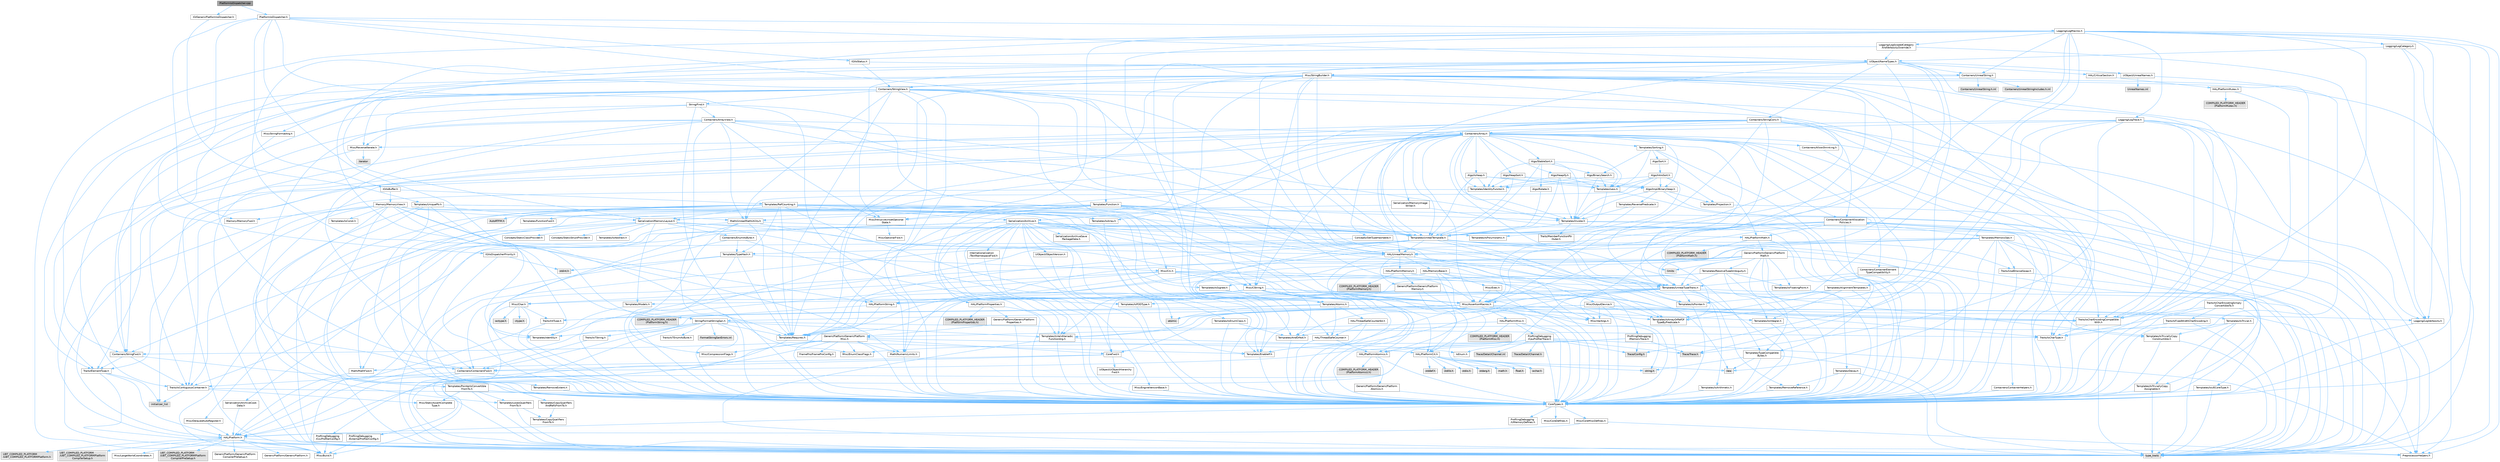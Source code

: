 digraph "PlatformIoDispatcher.cpp"
{
 // INTERACTIVE_SVG=YES
 // LATEX_PDF_SIZE
  bgcolor="transparent";
  edge [fontname=Helvetica,fontsize=10,labelfontname=Helvetica,labelfontsize=10];
  node [fontname=Helvetica,fontsize=10,shape=box,height=0.2,width=0.4];
  Node1 [id="Node000001",label="PlatformIoDispatcher.cpp",height=0.2,width=0.4,color="gray40", fillcolor="grey60", style="filled", fontcolor="black",tooltip=" "];
  Node1 -> Node2 [id="edge1_Node000001_Node000002",color="steelblue1",style="solid",tooltip=" "];
  Node2 [id="Node000002",label="PlatformIoDispatcher.h",height=0.2,width=0.4,color="grey40", fillcolor="white", style="filled",URL="$df/db8/PlatformIoDispatcher_8h.html",tooltip=" "];
  Node2 -> Node3 [id="edge2_Node000002_Node000003",color="steelblue1",style="solid",tooltip=" "];
  Node3 [id="Node000003",label="IO/IoDispatcherPriority.h",height=0.2,width=0.4,color="grey40", fillcolor="white", style="filled",URL="$d8/db7/IoDispatcherPriority_8h.html",tooltip=" "];
  Node3 -> Node4 [id="edge3_Node000003_Node000004",color="steelblue1",style="solid",tooltip=" "];
  Node4 [id="Node000004",label="CoreTypes.h",height=0.2,width=0.4,color="grey40", fillcolor="white", style="filled",URL="$dc/dec/CoreTypes_8h.html",tooltip=" "];
  Node4 -> Node5 [id="edge4_Node000004_Node000005",color="steelblue1",style="solid",tooltip=" "];
  Node5 [id="Node000005",label="HAL/Platform.h",height=0.2,width=0.4,color="grey40", fillcolor="white", style="filled",URL="$d9/dd0/Platform_8h.html",tooltip=" "];
  Node5 -> Node6 [id="edge5_Node000005_Node000006",color="steelblue1",style="solid",tooltip=" "];
  Node6 [id="Node000006",label="Misc/Build.h",height=0.2,width=0.4,color="grey40", fillcolor="white", style="filled",URL="$d3/dbb/Build_8h.html",tooltip=" "];
  Node5 -> Node7 [id="edge6_Node000005_Node000007",color="steelblue1",style="solid",tooltip=" "];
  Node7 [id="Node000007",label="Misc/LargeWorldCoordinates.h",height=0.2,width=0.4,color="grey40", fillcolor="white", style="filled",URL="$d2/dcb/LargeWorldCoordinates_8h.html",tooltip=" "];
  Node5 -> Node8 [id="edge7_Node000005_Node000008",color="steelblue1",style="solid",tooltip=" "];
  Node8 [id="Node000008",label="type_traits",height=0.2,width=0.4,color="grey60", fillcolor="#E0E0E0", style="filled",tooltip=" "];
  Node5 -> Node9 [id="edge8_Node000005_Node000009",color="steelblue1",style="solid",tooltip=" "];
  Node9 [id="Node000009",label="PreprocessorHelpers.h",height=0.2,width=0.4,color="grey40", fillcolor="white", style="filled",URL="$db/ddb/PreprocessorHelpers_8h.html",tooltip=" "];
  Node5 -> Node10 [id="edge9_Node000005_Node000010",color="steelblue1",style="solid",tooltip=" "];
  Node10 [id="Node000010",label="UBT_COMPILED_PLATFORM\l/UBT_COMPILED_PLATFORMPlatform\lCompilerPreSetup.h",height=0.2,width=0.4,color="grey60", fillcolor="#E0E0E0", style="filled",tooltip=" "];
  Node5 -> Node11 [id="edge10_Node000005_Node000011",color="steelblue1",style="solid",tooltip=" "];
  Node11 [id="Node000011",label="GenericPlatform/GenericPlatform\lCompilerPreSetup.h",height=0.2,width=0.4,color="grey40", fillcolor="white", style="filled",URL="$d9/dc8/GenericPlatformCompilerPreSetup_8h.html",tooltip=" "];
  Node5 -> Node12 [id="edge11_Node000005_Node000012",color="steelblue1",style="solid",tooltip=" "];
  Node12 [id="Node000012",label="GenericPlatform/GenericPlatform.h",height=0.2,width=0.4,color="grey40", fillcolor="white", style="filled",URL="$d6/d84/GenericPlatform_8h.html",tooltip=" "];
  Node5 -> Node13 [id="edge12_Node000005_Node000013",color="steelblue1",style="solid",tooltip=" "];
  Node13 [id="Node000013",label="UBT_COMPILED_PLATFORM\l/UBT_COMPILED_PLATFORMPlatform.h",height=0.2,width=0.4,color="grey60", fillcolor="#E0E0E0", style="filled",tooltip=" "];
  Node5 -> Node14 [id="edge13_Node000005_Node000014",color="steelblue1",style="solid",tooltip=" "];
  Node14 [id="Node000014",label="UBT_COMPILED_PLATFORM\l/UBT_COMPILED_PLATFORMPlatform\lCompilerSetup.h",height=0.2,width=0.4,color="grey60", fillcolor="#E0E0E0", style="filled",tooltip=" "];
  Node4 -> Node15 [id="edge14_Node000004_Node000015",color="steelblue1",style="solid",tooltip=" "];
  Node15 [id="Node000015",label="ProfilingDebugging\l/UMemoryDefines.h",height=0.2,width=0.4,color="grey40", fillcolor="white", style="filled",URL="$d2/da2/UMemoryDefines_8h.html",tooltip=" "];
  Node4 -> Node16 [id="edge15_Node000004_Node000016",color="steelblue1",style="solid",tooltip=" "];
  Node16 [id="Node000016",label="Misc/CoreMiscDefines.h",height=0.2,width=0.4,color="grey40", fillcolor="white", style="filled",URL="$da/d38/CoreMiscDefines_8h.html",tooltip=" "];
  Node16 -> Node5 [id="edge16_Node000016_Node000005",color="steelblue1",style="solid",tooltip=" "];
  Node16 -> Node9 [id="edge17_Node000016_Node000009",color="steelblue1",style="solid",tooltip=" "];
  Node4 -> Node17 [id="edge18_Node000004_Node000017",color="steelblue1",style="solid",tooltip=" "];
  Node17 [id="Node000017",label="Misc/CoreDefines.h",height=0.2,width=0.4,color="grey40", fillcolor="white", style="filled",URL="$d3/dd2/CoreDefines_8h.html",tooltip=" "];
  Node3 -> Node18 [id="edge19_Node000003_Node000018",color="steelblue1",style="solid",tooltip=" "];
  Node18 [id="Node000018",label="stdint.h",height=0.2,width=0.4,color="grey60", fillcolor="#E0E0E0", style="filled",tooltip=" "];
  Node2 -> Node19 [id="edge20_Node000002_Node000019",color="steelblue1",style="solid",tooltip=" "];
  Node19 [id="Node000019",label="IO/IoStatus.h",height=0.2,width=0.4,color="grey40", fillcolor="white", style="filled",URL="$d8/dcf/IoStatus_8h.html",tooltip=" "];
  Node19 -> Node20 [id="edge21_Node000019_Node000020",color="steelblue1",style="solid",tooltip=" "];
  Node20 [id="Node000020",label="Containers/StringView.h",height=0.2,width=0.4,color="grey40", fillcolor="white", style="filled",URL="$dd/dea/StringView_8h.html",tooltip=" "];
  Node20 -> Node4 [id="edge22_Node000020_Node000004",color="steelblue1",style="solid",tooltip=" "];
  Node20 -> Node21 [id="edge23_Node000020_Node000021",color="steelblue1",style="solid",tooltip=" "];
  Node21 [id="Node000021",label="Containers/StringFwd.h",height=0.2,width=0.4,color="grey40", fillcolor="white", style="filled",URL="$df/d37/StringFwd_8h.html",tooltip=" "];
  Node21 -> Node4 [id="edge24_Node000021_Node000004",color="steelblue1",style="solid",tooltip=" "];
  Node21 -> Node22 [id="edge25_Node000021_Node000022",color="steelblue1",style="solid",tooltip=" "];
  Node22 [id="Node000022",label="Traits/ElementType.h",height=0.2,width=0.4,color="grey40", fillcolor="white", style="filled",URL="$d5/d4f/ElementType_8h.html",tooltip=" "];
  Node22 -> Node5 [id="edge26_Node000022_Node000005",color="steelblue1",style="solid",tooltip=" "];
  Node22 -> Node23 [id="edge27_Node000022_Node000023",color="steelblue1",style="solid",tooltip=" "];
  Node23 [id="Node000023",label="initializer_list",height=0.2,width=0.4,color="grey60", fillcolor="#E0E0E0", style="filled",tooltip=" "];
  Node22 -> Node8 [id="edge28_Node000022_Node000008",color="steelblue1",style="solid",tooltip=" "];
  Node21 -> Node24 [id="edge29_Node000021_Node000024",color="steelblue1",style="solid",tooltip=" "];
  Node24 [id="Node000024",label="Traits/IsContiguousContainer.h",height=0.2,width=0.4,color="grey40", fillcolor="white", style="filled",URL="$d5/d3c/IsContiguousContainer_8h.html",tooltip=" "];
  Node24 -> Node4 [id="edge30_Node000024_Node000004",color="steelblue1",style="solid",tooltip=" "];
  Node24 -> Node25 [id="edge31_Node000024_Node000025",color="steelblue1",style="solid",tooltip=" "];
  Node25 [id="Node000025",label="Misc/StaticAssertComplete\lType.h",height=0.2,width=0.4,color="grey40", fillcolor="white", style="filled",URL="$d5/d4e/StaticAssertCompleteType_8h.html",tooltip=" "];
  Node24 -> Node23 [id="edge32_Node000024_Node000023",color="steelblue1",style="solid",tooltip=" "];
  Node20 -> Node26 [id="edge33_Node000020_Node000026",color="steelblue1",style="solid",tooltip=" "];
  Node26 [id="Node000026",label="HAL/UnrealMemory.h",height=0.2,width=0.4,color="grey40", fillcolor="white", style="filled",URL="$d9/d96/UnrealMemory_8h.html",tooltip=" "];
  Node26 -> Node4 [id="edge34_Node000026_Node000004",color="steelblue1",style="solid",tooltip=" "];
  Node26 -> Node27 [id="edge35_Node000026_Node000027",color="steelblue1",style="solid",tooltip=" "];
  Node27 [id="Node000027",label="GenericPlatform/GenericPlatform\lMemory.h",height=0.2,width=0.4,color="grey40", fillcolor="white", style="filled",URL="$dd/d22/GenericPlatformMemory_8h.html",tooltip=" "];
  Node27 -> Node28 [id="edge36_Node000027_Node000028",color="steelblue1",style="solid",tooltip=" "];
  Node28 [id="Node000028",label="CoreFwd.h",height=0.2,width=0.4,color="grey40", fillcolor="white", style="filled",URL="$d1/d1e/CoreFwd_8h.html",tooltip=" "];
  Node28 -> Node4 [id="edge37_Node000028_Node000004",color="steelblue1",style="solid",tooltip=" "];
  Node28 -> Node29 [id="edge38_Node000028_Node000029",color="steelblue1",style="solid",tooltip=" "];
  Node29 [id="Node000029",label="Containers/ContainersFwd.h",height=0.2,width=0.4,color="grey40", fillcolor="white", style="filled",URL="$d4/d0a/ContainersFwd_8h.html",tooltip=" "];
  Node29 -> Node5 [id="edge39_Node000029_Node000005",color="steelblue1",style="solid",tooltip=" "];
  Node29 -> Node4 [id="edge40_Node000029_Node000004",color="steelblue1",style="solid",tooltip=" "];
  Node29 -> Node24 [id="edge41_Node000029_Node000024",color="steelblue1",style="solid",tooltip=" "];
  Node28 -> Node30 [id="edge42_Node000028_Node000030",color="steelblue1",style="solid",tooltip=" "];
  Node30 [id="Node000030",label="Math/MathFwd.h",height=0.2,width=0.4,color="grey40", fillcolor="white", style="filled",URL="$d2/d10/MathFwd_8h.html",tooltip=" "];
  Node30 -> Node5 [id="edge43_Node000030_Node000005",color="steelblue1",style="solid",tooltip=" "];
  Node28 -> Node31 [id="edge44_Node000028_Node000031",color="steelblue1",style="solid",tooltip=" "];
  Node31 [id="Node000031",label="UObject/UObjectHierarchy\lFwd.h",height=0.2,width=0.4,color="grey40", fillcolor="white", style="filled",URL="$d3/d13/UObjectHierarchyFwd_8h.html",tooltip=" "];
  Node27 -> Node4 [id="edge45_Node000027_Node000004",color="steelblue1",style="solid",tooltip=" "];
  Node27 -> Node32 [id="edge46_Node000027_Node000032",color="steelblue1",style="solid",tooltip=" "];
  Node32 [id="Node000032",label="HAL/PlatformString.h",height=0.2,width=0.4,color="grey40", fillcolor="white", style="filled",URL="$db/db5/PlatformString_8h.html",tooltip=" "];
  Node32 -> Node4 [id="edge47_Node000032_Node000004",color="steelblue1",style="solid",tooltip=" "];
  Node32 -> Node33 [id="edge48_Node000032_Node000033",color="steelblue1",style="solid",tooltip=" "];
  Node33 [id="Node000033",label="COMPILED_PLATFORM_HEADER\l(PlatformString.h)",height=0.2,width=0.4,color="grey60", fillcolor="#E0E0E0", style="filled",tooltip=" "];
  Node27 -> Node34 [id="edge49_Node000027_Node000034",color="steelblue1",style="solid",tooltip=" "];
  Node34 [id="Node000034",label="string.h",height=0.2,width=0.4,color="grey60", fillcolor="#E0E0E0", style="filled",tooltip=" "];
  Node27 -> Node35 [id="edge50_Node000027_Node000035",color="steelblue1",style="solid",tooltip=" "];
  Node35 [id="Node000035",label="wchar.h",height=0.2,width=0.4,color="grey60", fillcolor="#E0E0E0", style="filled",tooltip=" "];
  Node26 -> Node36 [id="edge51_Node000026_Node000036",color="steelblue1",style="solid",tooltip=" "];
  Node36 [id="Node000036",label="HAL/MemoryBase.h",height=0.2,width=0.4,color="grey40", fillcolor="white", style="filled",URL="$d6/d9f/MemoryBase_8h.html",tooltip=" "];
  Node36 -> Node4 [id="edge52_Node000036_Node000004",color="steelblue1",style="solid",tooltip=" "];
  Node36 -> Node37 [id="edge53_Node000036_Node000037",color="steelblue1",style="solid",tooltip=" "];
  Node37 [id="Node000037",label="HAL/PlatformAtomics.h",height=0.2,width=0.4,color="grey40", fillcolor="white", style="filled",URL="$d3/d36/PlatformAtomics_8h.html",tooltip=" "];
  Node37 -> Node4 [id="edge54_Node000037_Node000004",color="steelblue1",style="solid",tooltip=" "];
  Node37 -> Node38 [id="edge55_Node000037_Node000038",color="steelblue1",style="solid",tooltip=" "];
  Node38 [id="Node000038",label="GenericPlatform/GenericPlatform\lAtomics.h",height=0.2,width=0.4,color="grey40", fillcolor="white", style="filled",URL="$da/d72/GenericPlatformAtomics_8h.html",tooltip=" "];
  Node38 -> Node4 [id="edge56_Node000038_Node000004",color="steelblue1",style="solid",tooltip=" "];
  Node37 -> Node39 [id="edge57_Node000037_Node000039",color="steelblue1",style="solid",tooltip=" "];
  Node39 [id="Node000039",label="COMPILED_PLATFORM_HEADER\l(PlatformAtomics.h)",height=0.2,width=0.4,color="grey60", fillcolor="#E0E0E0", style="filled",tooltip=" "];
  Node36 -> Node40 [id="edge58_Node000036_Node000040",color="steelblue1",style="solid",tooltip=" "];
  Node40 [id="Node000040",label="HAL/PlatformCrt.h",height=0.2,width=0.4,color="grey40", fillcolor="white", style="filled",URL="$d8/d75/PlatformCrt_8h.html",tooltip=" "];
  Node40 -> Node41 [id="edge59_Node000040_Node000041",color="steelblue1",style="solid",tooltip=" "];
  Node41 [id="Node000041",label="new",height=0.2,width=0.4,color="grey60", fillcolor="#E0E0E0", style="filled",tooltip=" "];
  Node40 -> Node35 [id="edge60_Node000040_Node000035",color="steelblue1",style="solid",tooltip=" "];
  Node40 -> Node42 [id="edge61_Node000040_Node000042",color="steelblue1",style="solid",tooltip=" "];
  Node42 [id="Node000042",label="stddef.h",height=0.2,width=0.4,color="grey60", fillcolor="#E0E0E0", style="filled",tooltip=" "];
  Node40 -> Node43 [id="edge62_Node000040_Node000043",color="steelblue1",style="solid",tooltip=" "];
  Node43 [id="Node000043",label="stdlib.h",height=0.2,width=0.4,color="grey60", fillcolor="#E0E0E0", style="filled",tooltip=" "];
  Node40 -> Node44 [id="edge63_Node000040_Node000044",color="steelblue1",style="solid",tooltip=" "];
  Node44 [id="Node000044",label="stdio.h",height=0.2,width=0.4,color="grey60", fillcolor="#E0E0E0", style="filled",tooltip=" "];
  Node40 -> Node45 [id="edge64_Node000040_Node000045",color="steelblue1",style="solid",tooltip=" "];
  Node45 [id="Node000045",label="stdarg.h",height=0.2,width=0.4,color="grey60", fillcolor="#E0E0E0", style="filled",tooltip=" "];
  Node40 -> Node46 [id="edge65_Node000040_Node000046",color="steelblue1",style="solid",tooltip=" "];
  Node46 [id="Node000046",label="math.h",height=0.2,width=0.4,color="grey60", fillcolor="#E0E0E0", style="filled",tooltip=" "];
  Node40 -> Node47 [id="edge66_Node000040_Node000047",color="steelblue1",style="solid",tooltip=" "];
  Node47 [id="Node000047",label="float.h",height=0.2,width=0.4,color="grey60", fillcolor="#E0E0E0", style="filled",tooltip=" "];
  Node40 -> Node34 [id="edge67_Node000040_Node000034",color="steelblue1",style="solid",tooltip=" "];
  Node36 -> Node48 [id="edge68_Node000036_Node000048",color="steelblue1",style="solid",tooltip=" "];
  Node48 [id="Node000048",label="Misc/Exec.h",height=0.2,width=0.4,color="grey40", fillcolor="white", style="filled",URL="$de/ddb/Exec_8h.html",tooltip=" "];
  Node48 -> Node4 [id="edge69_Node000048_Node000004",color="steelblue1",style="solid",tooltip=" "];
  Node48 -> Node49 [id="edge70_Node000048_Node000049",color="steelblue1",style="solid",tooltip=" "];
  Node49 [id="Node000049",label="Misc/AssertionMacros.h",height=0.2,width=0.4,color="grey40", fillcolor="white", style="filled",URL="$d0/dfa/AssertionMacros_8h.html",tooltip=" "];
  Node49 -> Node4 [id="edge71_Node000049_Node000004",color="steelblue1",style="solid",tooltip=" "];
  Node49 -> Node5 [id="edge72_Node000049_Node000005",color="steelblue1",style="solid",tooltip=" "];
  Node49 -> Node50 [id="edge73_Node000049_Node000050",color="steelblue1",style="solid",tooltip=" "];
  Node50 [id="Node000050",label="HAL/PlatformMisc.h",height=0.2,width=0.4,color="grey40", fillcolor="white", style="filled",URL="$d0/df5/PlatformMisc_8h.html",tooltip=" "];
  Node50 -> Node4 [id="edge74_Node000050_Node000004",color="steelblue1",style="solid",tooltip=" "];
  Node50 -> Node51 [id="edge75_Node000050_Node000051",color="steelblue1",style="solid",tooltip=" "];
  Node51 [id="Node000051",label="GenericPlatform/GenericPlatform\lMisc.h",height=0.2,width=0.4,color="grey40", fillcolor="white", style="filled",URL="$db/d9a/GenericPlatformMisc_8h.html",tooltip=" "];
  Node51 -> Node21 [id="edge76_Node000051_Node000021",color="steelblue1",style="solid",tooltip=" "];
  Node51 -> Node28 [id="edge77_Node000051_Node000028",color="steelblue1",style="solid",tooltip=" "];
  Node51 -> Node4 [id="edge78_Node000051_Node000004",color="steelblue1",style="solid",tooltip=" "];
  Node51 -> Node52 [id="edge79_Node000051_Node000052",color="steelblue1",style="solid",tooltip=" "];
  Node52 [id="Node000052",label="FramePro/FrameProConfig.h",height=0.2,width=0.4,color="grey40", fillcolor="white", style="filled",URL="$d7/d90/FrameProConfig_8h.html",tooltip=" "];
  Node51 -> Node40 [id="edge80_Node000051_Node000040",color="steelblue1",style="solid",tooltip=" "];
  Node51 -> Node53 [id="edge81_Node000051_Node000053",color="steelblue1",style="solid",tooltip=" "];
  Node53 [id="Node000053",label="Math/NumericLimits.h",height=0.2,width=0.4,color="grey40", fillcolor="white", style="filled",URL="$df/d1b/NumericLimits_8h.html",tooltip=" "];
  Node53 -> Node4 [id="edge82_Node000053_Node000004",color="steelblue1",style="solid",tooltip=" "];
  Node51 -> Node54 [id="edge83_Node000051_Node000054",color="steelblue1",style="solid",tooltip=" "];
  Node54 [id="Node000054",label="Misc/CompressionFlags.h",height=0.2,width=0.4,color="grey40", fillcolor="white", style="filled",URL="$d9/d76/CompressionFlags_8h.html",tooltip=" "];
  Node51 -> Node55 [id="edge84_Node000051_Node000055",color="steelblue1",style="solid",tooltip=" "];
  Node55 [id="Node000055",label="Misc/EnumClassFlags.h",height=0.2,width=0.4,color="grey40", fillcolor="white", style="filled",URL="$d8/de7/EnumClassFlags_8h.html",tooltip=" "];
  Node51 -> Node56 [id="edge85_Node000051_Node000056",color="steelblue1",style="solid",tooltip=" "];
  Node56 [id="Node000056",label="ProfilingDebugging\l/CsvProfilerConfig.h",height=0.2,width=0.4,color="grey40", fillcolor="white", style="filled",URL="$d3/d88/CsvProfilerConfig_8h.html",tooltip=" "];
  Node56 -> Node6 [id="edge86_Node000056_Node000006",color="steelblue1",style="solid",tooltip=" "];
  Node51 -> Node57 [id="edge87_Node000051_Node000057",color="steelblue1",style="solid",tooltip=" "];
  Node57 [id="Node000057",label="ProfilingDebugging\l/ExternalProfilerConfig.h",height=0.2,width=0.4,color="grey40", fillcolor="white", style="filled",URL="$d3/dbb/ExternalProfilerConfig_8h.html",tooltip=" "];
  Node57 -> Node6 [id="edge88_Node000057_Node000006",color="steelblue1",style="solid",tooltip=" "];
  Node50 -> Node58 [id="edge89_Node000050_Node000058",color="steelblue1",style="solid",tooltip=" "];
  Node58 [id="Node000058",label="COMPILED_PLATFORM_HEADER\l(PlatformMisc.h)",height=0.2,width=0.4,color="grey60", fillcolor="#E0E0E0", style="filled",tooltip=" "];
  Node50 -> Node59 [id="edge90_Node000050_Node000059",color="steelblue1",style="solid",tooltip=" "];
  Node59 [id="Node000059",label="ProfilingDebugging\l/CpuProfilerTrace.h",height=0.2,width=0.4,color="grey40", fillcolor="white", style="filled",URL="$da/dcb/CpuProfilerTrace_8h.html",tooltip=" "];
  Node59 -> Node4 [id="edge91_Node000059_Node000004",color="steelblue1",style="solid",tooltip=" "];
  Node59 -> Node29 [id="edge92_Node000059_Node000029",color="steelblue1",style="solid",tooltip=" "];
  Node59 -> Node37 [id="edge93_Node000059_Node000037",color="steelblue1",style="solid",tooltip=" "];
  Node59 -> Node9 [id="edge94_Node000059_Node000009",color="steelblue1",style="solid",tooltip=" "];
  Node59 -> Node6 [id="edge95_Node000059_Node000006",color="steelblue1",style="solid",tooltip=" "];
  Node59 -> Node60 [id="edge96_Node000059_Node000060",color="steelblue1",style="solid",tooltip=" "];
  Node60 [id="Node000060",label="Trace/Config.h",height=0.2,width=0.4,color="grey60", fillcolor="#E0E0E0", style="filled",tooltip=" "];
  Node59 -> Node61 [id="edge97_Node000059_Node000061",color="steelblue1",style="solid",tooltip=" "];
  Node61 [id="Node000061",label="Trace/Detail/Channel.h",height=0.2,width=0.4,color="grey60", fillcolor="#E0E0E0", style="filled",tooltip=" "];
  Node59 -> Node62 [id="edge98_Node000059_Node000062",color="steelblue1",style="solid",tooltip=" "];
  Node62 [id="Node000062",label="Trace/Detail/Channel.inl",height=0.2,width=0.4,color="grey60", fillcolor="#E0E0E0", style="filled",tooltip=" "];
  Node59 -> Node63 [id="edge99_Node000059_Node000063",color="steelblue1",style="solid",tooltip=" "];
  Node63 [id="Node000063",label="Trace/Trace.h",height=0.2,width=0.4,color="grey60", fillcolor="#E0E0E0", style="filled",tooltip=" "];
  Node49 -> Node9 [id="edge100_Node000049_Node000009",color="steelblue1",style="solid",tooltip=" "];
  Node49 -> Node64 [id="edge101_Node000049_Node000064",color="steelblue1",style="solid",tooltip=" "];
  Node64 [id="Node000064",label="Templates/EnableIf.h",height=0.2,width=0.4,color="grey40", fillcolor="white", style="filled",URL="$d7/d60/EnableIf_8h.html",tooltip=" "];
  Node64 -> Node4 [id="edge102_Node000064_Node000004",color="steelblue1",style="solid",tooltip=" "];
  Node49 -> Node65 [id="edge103_Node000049_Node000065",color="steelblue1",style="solid",tooltip=" "];
  Node65 [id="Node000065",label="Templates/IsArrayOrRefOf\lTypeByPredicate.h",height=0.2,width=0.4,color="grey40", fillcolor="white", style="filled",URL="$d6/da1/IsArrayOrRefOfTypeByPredicate_8h.html",tooltip=" "];
  Node65 -> Node4 [id="edge104_Node000065_Node000004",color="steelblue1",style="solid",tooltip=" "];
  Node49 -> Node66 [id="edge105_Node000049_Node000066",color="steelblue1",style="solid",tooltip=" "];
  Node66 [id="Node000066",label="Templates/IsValidVariadic\lFunctionArg.h",height=0.2,width=0.4,color="grey40", fillcolor="white", style="filled",URL="$d0/dc8/IsValidVariadicFunctionArg_8h.html",tooltip=" "];
  Node66 -> Node4 [id="edge106_Node000066_Node000004",color="steelblue1",style="solid",tooltip=" "];
  Node66 -> Node67 [id="edge107_Node000066_Node000067",color="steelblue1",style="solid",tooltip=" "];
  Node67 [id="Node000067",label="IsEnum.h",height=0.2,width=0.4,color="grey40", fillcolor="white", style="filled",URL="$d4/de5/IsEnum_8h.html",tooltip=" "];
  Node66 -> Node8 [id="edge108_Node000066_Node000008",color="steelblue1",style="solid",tooltip=" "];
  Node49 -> Node68 [id="edge109_Node000049_Node000068",color="steelblue1",style="solid",tooltip=" "];
  Node68 [id="Node000068",label="Traits/IsCharEncodingCompatible\lWith.h",height=0.2,width=0.4,color="grey40", fillcolor="white", style="filled",URL="$df/dd1/IsCharEncodingCompatibleWith_8h.html",tooltip=" "];
  Node68 -> Node8 [id="edge110_Node000068_Node000008",color="steelblue1",style="solid",tooltip=" "];
  Node68 -> Node69 [id="edge111_Node000068_Node000069",color="steelblue1",style="solid",tooltip=" "];
  Node69 [id="Node000069",label="Traits/IsCharType.h",height=0.2,width=0.4,color="grey40", fillcolor="white", style="filled",URL="$db/d51/IsCharType_8h.html",tooltip=" "];
  Node69 -> Node4 [id="edge112_Node000069_Node000004",color="steelblue1",style="solid",tooltip=" "];
  Node49 -> Node70 [id="edge113_Node000049_Node000070",color="steelblue1",style="solid",tooltip=" "];
  Node70 [id="Node000070",label="Misc/VarArgs.h",height=0.2,width=0.4,color="grey40", fillcolor="white", style="filled",URL="$d5/d6f/VarArgs_8h.html",tooltip=" "];
  Node70 -> Node4 [id="edge114_Node000070_Node000004",color="steelblue1",style="solid",tooltip=" "];
  Node49 -> Node71 [id="edge115_Node000049_Node000071",color="steelblue1",style="solid",tooltip=" "];
  Node71 [id="Node000071",label="String/FormatStringSan.h",height=0.2,width=0.4,color="grey40", fillcolor="white", style="filled",URL="$d3/d8b/FormatStringSan_8h.html",tooltip=" "];
  Node71 -> Node8 [id="edge116_Node000071_Node000008",color="steelblue1",style="solid",tooltip=" "];
  Node71 -> Node4 [id="edge117_Node000071_Node000004",color="steelblue1",style="solid",tooltip=" "];
  Node71 -> Node72 [id="edge118_Node000071_Node000072",color="steelblue1",style="solid",tooltip=" "];
  Node72 [id="Node000072",label="Templates/Requires.h",height=0.2,width=0.4,color="grey40", fillcolor="white", style="filled",URL="$dc/d96/Requires_8h.html",tooltip=" "];
  Node72 -> Node64 [id="edge119_Node000072_Node000064",color="steelblue1",style="solid",tooltip=" "];
  Node72 -> Node8 [id="edge120_Node000072_Node000008",color="steelblue1",style="solid",tooltip=" "];
  Node71 -> Node73 [id="edge121_Node000071_Node000073",color="steelblue1",style="solid",tooltip=" "];
  Node73 [id="Node000073",label="Templates/Identity.h",height=0.2,width=0.4,color="grey40", fillcolor="white", style="filled",URL="$d0/dd5/Identity_8h.html",tooltip=" "];
  Node71 -> Node66 [id="edge122_Node000071_Node000066",color="steelblue1",style="solid",tooltip=" "];
  Node71 -> Node69 [id="edge123_Node000071_Node000069",color="steelblue1",style="solid",tooltip=" "];
  Node71 -> Node74 [id="edge124_Node000071_Node000074",color="steelblue1",style="solid",tooltip=" "];
  Node74 [id="Node000074",label="Traits/IsTEnumAsByte.h",height=0.2,width=0.4,color="grey40", fillcolor="white", style="filled",URL="$d1/de6/IsTEnumAsByte_8h.html",tooltip=" "];
  Node71 -> Node75 [id="edge125_Node000071_Node000075",color="steelblue1",style="solid",tooltip=" "];
  Node75 [id="Node000075",label="Traits/IsTString.h",height=0.2,width=0.4,color="grey40", fillcolor="white", style="filled",URL="$d0/df8/IsTString_8h.html",tooltip=" "];
  Node75 -> Node29 [id="edge126_Node000075_Node000029",color="steelblue1",style="solid",tooltip=" "];
  Node71 -> Node29 [id="edge127_Node000071_Node000029",color="steelblue1",style="solid",tooltip=" "];
  Node71 -> Node76 [id="edge128_Node000071_Node000076",color="steelblue1",style="solid",tooltip=" "];
  Node76 [id="Node000076",label="FormatStringSanErrors.inl",height=0.2,width=0.4,color="grey60", fillcolor="#E0E0E0", style="filled",tooltip=" "];
  Node49 -> Node77 [id="edge129_Node000049_Node000077",color="steelblue1",style="solid",tooltip=" "];
  Node77 [id="Node000077",label="atomic",height=0.2,width=0.4,color="grey60", fillcolor="#E0E0E0", style="filled",tooltip=" "];
  Node36 -> Node78 [id="edge130_Node000036_Node000078",color="steelblue1",style="solid",tooltip=" "];
  Node78 [id="Node000078",label="Misc/OutputDevice.h",height=0.2,width=0.4,color="grey40", fillcolor="white", style="filled",URL="$d7/d32/OutputDevice_8h.html",tooltip=" "];
  Node78 -> Node28 [id="edge131_Node000078_Node000028",color="steelblue1",style="solid",tooltip=" "];
  Node78 -> Node4 [id="edge132_Node000078_Node000004",color="steelblue1",style="solid",tooltip=" "];
  Node78 -> Node79 [id="edge133_Node000078_Node000079",color="steelblue1",style="solid",tooltip=" "];
  Node79 [id="Node000079",label="Logging/LogVerbosity.h",height=0.2,width=0.4,color="grey40", fillcolor="white", style="filled",URL="$d2/d8f/LogVerbosity_8h.html",tooltip=" "];
  Node79 -> Node4 [id="edge134_Node000079_Node000004",color="steelblue1",style="solid",tooltip=" "];
  Node78 -> Node70 [id="edge135_Node000078_Node000070",color="steelblue1",style="solid",tooltip=" "];
  Node78 -> Node65 [id="edge136_Node000078_Node000065",color="steelblue1",style="solid",tooltip=" "];
  Node78 -> Node66 [id="edge137_Node000078_Node000066",color="steelblue1",style="solid",tooltip=" "];
  Node78 -> Node68 [id="edge138_Node000078_Node000068",color="steelblue1",style="solid",tooltip=" "];
  Node36 -> Node80 [id="edge139_Node000036_Node000080",color="steelblue1",style="solid",tooltip=" "];
  Node80 [id="Node000080",label="Templates/Atomic.h",height=0.2,width=0.4,color="grey40", fillcolor="white", style="filled",URL="$d3/d91/Atomic_8h.html",tooltip=" "];
  Node80 -> Node81 [id="edge140_Node000080_Node000081",color="steelblue1",style="solid",tooltip=" "];
  Node81 [id="Node000081",label="HAL/ThreadSafeCounter.h",height=0.2,width=0.4,color="grey40", fillcolor="white", style="filled",URL="$dc/dc9/ThreadSafeCounter_8h.html",tooltip=" "];
  Node81 -> Node4 [id="edge141_Node000081_Node000004",color="steelblue1",style="solid",tooltip=" "];
  Node81 -> Node37 [id="edge142_Node000081_Node000037",color="steelblue1",style="solid",tooltip=" "];
  Node80 -> Node82 [id="edge143_Node000080_Node000082",color="steelblue1",style="solid",tooltip=" "];
  Node82 [id="Node000082",label="HAL/ThreadSafeCounter64.h",height=0.2,width=0.4,color="grey40", fillcolor="white", style="filled",URL="$d0/d12/ThreadSafeCounter64_8h.html",tooltip=" "];
  Node82 -> Node4 [id="edge144_Node000082_Node000004",color="steelblue1",style="solid",tooltip=" "];
  Node82 -> Node81 [id="edge145_Node000082_Node000081",color="steelblue1",style="solid",tooltip=" "];
  Node80 -> Node83 [id="edge146_Node000080_Node000083",color="steelblue1",style="solid",tooltip=" "];
  Node83 [id="Node000083",label="Templates/IsIntegral.h",height=0.2,width=0.4,color="grey40", fillcolor="white", style="filled",URL="$da/d64/IsIntegral_8h.html",tooltip=" "];
  Node83 -> Node4 [id="edge147_Node000083_Node000004",color="steelblue1",style="solid",tooltip=" "];
  Node80 -> Node84 [id="edge148_Node000080_Node000084",color="steelblue1",style="solid",tooltip=" "];
  Node84 [id="Node000084",label="Templates/IsTrivial.h",height=0.2,width=0.4,color="grey40", fillcolor="white", style="filled",URL="$da/d4c/IsTrivial_8h.html",tooltip=" "];
  Node84 -> Node85 [id="edge149_Node000084_Node000085",color="steelblue1",style="solid",tooltip=" "];
  Node85 [id="Node000085",label="Templates/AndOrNot.h",height=0.2,width=0.4,color="grey40", fillcolor="white", style="filled",URL="$db/d0a/AndOrNot_8h.html",tooltip=" "];
  Node85 -> Node4 [id="edge150_Node000085_Node000004",color="steelblue1",style="solid",tooltip=" "];
  Node84 -> Node86 [id="edge151_Node000084_Node000086",color="steelblue1",style="solid",tooltip=" "];
  Node86 [id="Node000086",label="Templates/IsTriviallyCopy\lConstructible.h",height=0.2,width=0.4,color="grey40", fillcolor="white", style="filled",URL="$d3/d78/IsTriviallyCopyConstructible_8h.html",tooltip=" "];
  Node86 -> Node4 [id="edge152_Node000086_Node000004",color="steelblue1",style="solid",tooltip=" "];
  Node86 -> Node8 [id="edge153_Node000086_Node000008",color="steelblue1",style="solid",tooltip=" "];
  Node84 -> Node87 [id="edge154_Node000084_Node000087",color="steelblue1",style="solid",tooltip=" "];
  Node87 [id="Node000087",label="Templates/IsTriviallyCopy\lAssignable.h",height=0.2,width=0.4,color="grey40", fillcolor="white", style="filled",URL="$d2/df2/IsTriviallyCopyAssignable_8h.html",tooltip=" "];
  Node87 -> Node4 [id="edge155_Node000087_Node000004",color="steelblue1",style="solid",tooltip=" "];
  Node87 -> Node8 [id="edge156_Node000087_Node000008",color="steelblue1",style="solid",tooltip=" "];
  Node84 -> Node8 [id="edge157_Node000084_Node000008",color="steelblue1",style="solid",tooltip=" "];
  Node80 -> Node88 [id="edge158_Node000080_Node000088",color="steelblue1",style="solid",tooltip=" "];
  Node88 [id="Node000088",label="Traits/IntType.h",height=0.2,width=0.4,color="grey40", fillcolor="white", style="filled",URL="$d7/deb/IntType_8h.html",tooltip=" "];
  Node88 -> Node5 [id="edge159_Node000088_Node000005",color="steelblue1",style="solid",tooltip=" "];
  Node80 -> Node77 [id="edge160_Node000080_Node000077",color="steelblue1",style="solid",tooltip=" "];
  Node26 -> Node89 [id="edge161_Node000026_Node000089",color="steelblue1",style="solid",tooltip=" "];
  Node89 [id="Node000089",label="HAL/PlatformMemory.h",height=0.2,width=0.4,color="grey40", fillcolor="white", style="filled",URL="$de/d68/PlatformMemory_8h.html",tooltip=" "];
  Node89 -> Node4 [id="edge162_Node000089_Node000004",color="steelblue1",style="solid",tooltip=" "];
  Node89 -> Node27 [id="edge163_Node000089_Node000027",color="steelblue1",style="solid",tooltip=" "];
  Node89 -> Node90 [id="edge164_Node000089_Node000090",color="steelblue1",style="solid",tooltip=" "];
  Node90 [id="Node000090",label="COMPILED_PLATFORM_HEADER\l(PlatformMemory.h)",height=0.2,width=0.4,color="grey60", fillcolor="#E0E0E0", style="filled",tooltip=" "];
  Node26 -> Node91 [id="edge165_Node000026_Node000091",color="steelblue1",style="solid",tooltip=" "];
  Node91 [id="Node000091",label="ProfilingDebugging\l/MemoryTrace.h",height=0.2,width=0.4,color="grey40", fillcolor="white", style="filled",URL="$da/dd7/MemoryTrace_8h.html",tooltip=" "];
  Node91 -> Node5 [id="edge166_Node000091_Node000005",color="steelblue1",style="solid",tooltip=" "];
  Node91 -> Node55 [id="edge167_Node000091_Node000055",color="steelblue1",style="solid",tooltip=" "];
  Node91 -> Node60 [id="edge168_Node000091_Node000060",color="steelblue1",style="solid",tooltip=" "];
  Node91 -> Node63 [id="edge169_Node000091_Node000063",color="steelblue1",style="solid",tooltip=" "];
  Node26 -> Node92 [id="edge170_Node000026_Node000092",color="steelblue1",style="solid",tooltip=" "];
  Node92 [id="Node000092",label="Templates/IsPointer.h",height=0.2,width=0.4,color="grey40", fillcolor="white", style="filled",URL="$d7/d05/IsPointer_8h.html",tooltip=" "];
  Node92 -> Node4 [id="edge171_Node000092_Node000004",color="steelblue1",style="solid",tooltip=" "];
  Node20 -> Node53 [id="edge172_Node000020_Node000053",color="steelblue1",style="solid",tooltip=" "];
  Node20 -> Node93 [id="edge173_Node000020_Node000093",color="steelblue1",style="solid",tooltip=" "];
  Node93 [id="Node000093",label="Math/UnrealMathUtility.h",height=0.2,width=0.4,color="grey40", fillcolor="white", style="filled",URL="$db/db8/UnrealMathUtility_8h.html",tooltip=" "];
  Node93 -> Node4 [id="edge174_Node000093_Node000004",color="steelblue1",style="solid",tooltip=" "];
  Node93 -> Node49 [id="edge175_Node000093_Node000049",color="steelblue1",style="solid",tooltip=" "];
  Node93 -> Node94 [id="edge176_Node000093_Node000094",color="steelblue1",style="solid",tooltip=" "];
  Node94 [id="Node000094",label="HAL/PlatformMath.h",height=0.2,width=0.4,color="grey40", fillcolor="white", style="filled",URL="$dc/d53/PlatformMath_8h.html",tooltip=" "];
  Node94 -> Node4 [id="edge177_Node000094_Node000004",color="steelblue1",style="solid",tooltip=" "];
  Node94 -> Node95 [id="edge178_Node000094_Node000095",color="steelblue1",style="solid",tooltip=" "];
  Node95 [id="Node000095",label="GenericPlatform/GenericPlatform\lMath.h",height=0.2,width=0.4,color="grey40", fillcolor="white", style="filled",URL="$d5/d79/GenericPlatformMath_8h.html",tooltip=" "];
  Node95 -> Node4 [id="edge179_Node000095_Node000004",color="steelblue1",style="solid",tooltip=" "];
  Node95 -> Node29 [id="edge180_Node000095_Node000029",color="steelblue1",style="solid",tooltip=" "];
  Node95 -> Node40 [id="edge181_Node000095_Node000040",color="steelblue1",style="solid",tooltip=" "];
  Node95 -> Node85 [id="edge182_Node000095_Node000085",color="steelblue1",style="solid",tooltip=" "];
  Node95 -> Node96 [id="edge183_Node000095_Node000096",color="steelblue1",style="solid",tooltip=" "];
  Node96 [id="Node000096",label="Templates/Decay.h",height=0.2,width=0.4,color="grey40", fillcolor="white", style="filled",URL="$dd/d0f/Decay_8h.html",tooltip=" "];
  Node96 -> Node4 [id="edge184_Node000096_Node000004",color="steelblue1",style="solid",tooltip=" "];
  Node96 -> Node97 [id="edge185_Node000096_Node000097",color="steelblue1",style="solid",tooltip=" "];
  Node97 [id="Node000097",label="Templates/RemoveReference.h",height=0.2,width=0.4,color="grey40", fillcolor="white", style="filled",URL="$da/dbe/RemoveReference_8h.html",tooltip=" "];
  Node97 -> Node4 [id="edge186_Node000097_Node000004",color="steelblue1",style="solid",tooltip=" "];
  Node96 -> Node8 [id="edge187_Node000096_Node000008",color="steelblue1",style="solid",tooltip=" "];
  Node95 -> Node98 [id="edge188_Node000095_Node000098",color="steelblue1",style="solid",tooltip=" "];
  Node98 [id="Node000098",label="Templates/IsFloatingPoint.h",height=0.2,width=0.4,color="grey40", fillcolor="white", style="filled",URL="$d3/d11/IsFloatingPoint_8h.html",tooltip=" "];
  Node98 -> Node4 [id="edge189_Node000098_Node000004",color="steelblue1",style="solid",tooltip=" "];
  Node95 -> Node99 [id="edge190_Node000095_Node000099",color="steelblue1",style="solid",tooltip=" "];
  Node99 [id="Node000099",label="Templates/UnrealTypeTraits.h",height=0.2,width=0.4,color="grey40", fillcolor="white", style="filled",URL="$d2/d2d/UnrealTypeTraits_8h.html",tooltip=" "];
  Node99 -> Node4 [id="edge191_Node000099_Node000004",color="steelblue1",style="solid",tooltip=" "];
  Node99 -> Node92 [id="edge192_Node000099_Node000092",color="steelblue1",style="solid",tooltip=" "];
  Node99 -> Node49 [id="edge193_Node000099_Node000049",color="steelblue1",style="solid",tooltip=" "];
  Node99 -> Node85 [id="edge194_Node000099_Node000085",color="steelblue1",style="solid",tooltip=" "];
  Node99 -> Node64 [id="edge195_Node000099_Node000064",color="steelblue1",style="solid",tooltip=" "];
  Node99 -> Node100 [id="edge196_Node000099_Node000100",color="steelblue1",style="solid",tooltip=" "];
  Node100 [id="Node000100",label="Templates/IsArithmetic.h",height=0.2,width=0.4,color="grey40", fillcolor="white", style="filled",URL="$d2/d5d/IsArithmetic_8h.html",tooltip=" "];
  Node100 -> Node4 [id="edge197_Node000100_Node000004",color="steelblue1",style="solid",tooltip=" "];
  Node99 -> Node67 [id="edge198_Node000099_Node000067",color="steelblue1",style="solid",tooltip=" "];
  Node99 -> Node101 [id="edge199_Node000099_Node000101",color="steelblue1",style="solid",tooltip=" "];
  Node101 [id="Node000101",label="Templates/Models.h",height=0.2,width=0.4,color="grey40", fillcolor="white", style="filled",URL="$d3/d0c/Models_8h.html",tooltip=" "];
  Node101 -> Node73 [id="edge200_Node000101_Node000073",color="steelblue1",style="solid",tooltip=" "];
  Node99 -> Node102 [id="edge201_Node000099_Node000102",color="steelblue1",style="solid",tooltip=" "];
  Node102 [id="Node000102",label="Templates/IsPODType.h",height=0.2,width=0.4,color="grey40", fillcolor="white", style="filled",URL="$d7/db1/IsPODType_8h.html",tooltip=" "];
  Node102 -> Node4 [id="edge202_Node000102_Node000004",color="steelblue1",style="solid",tooltip=" "];
  Node99 -> Node103 [id="edge203_Node000099_Node000103",color="steelblue1",style="solid",tooltip=" "];
  Node103 [id="Node000103",label="Templates/IsUECoreType.h",height=0.2,width=0.4,color="grey40", fillcolor="white", style="filled",URL="$d1/db8/IsUECoreType_8h.html",tooltip=" "];
  Node103 -> Node4 [id="edge204_Node000103_Node000004",color="steelblue1",style="solid",tooltip=" "];
  Node103 -> Node8 [id="edge205_Node000103_Node000008",color="steelblue1",style="solid",tooltip=" "];
  Node99 -> Node86 [id="edge206_Node000099_Node000086",color="steelblue1",style="solid",tooltip=" "];
  Node95 -> Node72 [id="edge207_Node000095_Node000072",color="steelblue1",style="solid",tooltip=" "];
  Node95 -> Node104 [id="edge208_Node000095_Node000104",color="steelblue1",style="solid",tooltip=" "];
  Node104 [id="Node000104",label="Templates/ResolveTypeAmbiguity.h",height=0.2,width=0.4,color="grey40", fillcolor="white", style="filled",URL="$df/d1f/ResolveTypeAmbiguity_8h.html",tooltip=" "];
  Node104 -> Node4 [id="edge209_Node000104_Node000004",color="steelblue1",style="solid",tooltip=" "];
  Node104 -> Node98 [id="edge210_Node000104_Node000098",color="steelblue1",style="solid",tooltip=" "];
  Node104 -> Node99 [id="edge211_Node000104_Node000099",color="steelblue1",style="solid",tooltip=" "];
  Node104 -> Node105 [id="edge212_Node000104_Node000105",color="steelblue1",style="solid",tooltip=" "];
  Node105 [id="Node000105",label="Templates/IsSigned.h",height=0.2,width=0.4,color="grey40", fillcolor="white", style="filled",URL="$d8/dd8/IsSigned_8h.html",tooltip=" "];
  Node105 -> Node4 [id="edge213_Node000105_Node000004",color="steelblue1",style="solid",tooltip=" "];
  Node104 -> Node83 [id="edge214_Node000104_Node000083",color="steelblue1",style="solid",tooltip=" "];
  Node104 -> Node72 [id="edge215_Node000104_Node000072",color="steelblue1",style="solid",tooltip=" "];
  Node95 -> Node106 [id="edge216_Node000095_Node000106",color="steelblue1",style="solid",tooltip=" "];
  Node106 [id="Node000106",label="Templates/TypeCompatible\lBytes.h",height=0.2,width=0.4,color="grey40", fillcolor="white", style="filled",URL="$df/d0a/TypeCompatibleBytes_8h.html",tooltip=" "];
  Node106 -> Node4 [id="edge217_Node000106_Node000004",color="steelblue1",style="solid",tooltip=" "];
  Node106 -> Node34 [id="edge218_Node000106_Node000034",color="steelblue1",style="solid",tooltip=" "];
  Node106 -> Node41 [id="edge219_Node000106_Node000041",color="steelblue1",style="solid",tooltip=" "];
  Node106 -> Node8 [id="edge220_Node000106_Node000008",color="steelblue1",style="solid",tooltip=" "];
  Node95 -> Node107 [id="edge221_Node000095_Node000107",color="steelblue1",style="solid",tooltip=" "];
  Node107 [id="Node000107",label="limits",height=0.2,width=0.4,color="grey60", fillcolor="#E0E0E0", style="filled",tooltip=" "];
  Node95 -> Node8 [id="edge222_Node000095_Node000008",color="steelblue1",style="solid",tooltip=" "];
  Node94 -> Node108 [id="edge223_Node000094_Node000108",color="steelblue1",style="solid",tooltip=" "];
  Node108 [id="Node000108",label="COMPILED_PLATFORM_HEADER\l(PlatformMath.h)",height=0.2,width=0.4,color="grey60", fillcolor="#E0E0E0", style="filled",tooltip=" "];
  Node93 -> Node30 [id="edge224_Node000093_Node000030",color="steelblue1",style="solid",tooltip=" "];
  Node93 -> Node73 [id="edge225_Node000093_Node000073",color="steelblue1",style="solid",tooltip=" "];
  Node93 -> Node72 [id="edge226_Node000093_Node000072",color="steelblue1",style="solid",tooltip=" "];
  Node20 -> Node109 [id="edge227_Node000020_Node000109",color="steelblue1",style="solid",tooltip=" "];
  Node109 [id="Node000109",label="Misc/Crc.h",height=0.2,width=0.4,color="grey40", fillcolor="white", style="filled",URL="$d4/dd2/Crc_8h.html",tooltip=" "];
  Node109 -> Node4 [id="edge228_Node000109_Node000004",color="steelblue1",style="solid",tooltip=" "];
  Node109 -> Node32 [id="edge229_Node000109_Node000032",color="steelblue1",style="solid",tooltip=" "];
  Node109 -> Node49 [id="edge230_Node000109_Node000049",color="steelblue1",style="solid",tooltip=" "];
  Node109 -> Node110 [id="edge231_Node000109_Node000110",color="steelblue1",style="solid",tooltip=" "];
  Node110 [id="Node000110",label="Misc/CString.h",height=0.2,width=0.4,color="grey40", fillcolor="white", style="filled",URL="$d2/d49/CString_8h.html",tooltip=" "];
  Node110 -> Node4 [id="edge232_Node000110_Node000004",color="steelblue1",style="solid",tooltip=" "];
  Node110 -> Node40 [id="edge233_Node000110_Node000040",color="steelblue1",style="solid",tooltip=" "];
  Node110 -> Node32 [id="edge234_Node000110_Node000032",color="steelblue1",style="solid",tooltip=" "];
  Node110 -> Node49 [id="edge235_Node000110_Node000049",color="steelblue1",style="solid",tooltip=" "];
  Node110 -> Node111 [id="edge236_Node000110_Node000111",color="steelblue1",style="solid",tooltip=" "];
  Node111 [id="Node000111",label="Misc/Char.h",height=0.2,width=0.4,color="grey40", fillcolor="white", style="filled",URL="$d0/d58/Char_8h.html",tooltip=" "];
  Node111 -> Node4 [id="edge237_Node000111_Node000004",color="steelblue1",style="solid",tooltip=" "];
  Node111 -> Node88 [id="edge238_Node000111_Node000088",color="steelblue1",style="solid",tooltip=" "];
  Node111 -> Node112 [id="edge239_Node000111_Node000112",color="steelblue1",style="solid",tooltip=" "];
  Node112 [id="Node000112",label="ctype.h",height=0.2,width=0.4,color="grey60", fillcolor="#E0E0E0", style="filled",tooltip=" "];
  Node111 -> Node113 [id="edge240_Node000111_Node000113",color="steelblue1",style="solid",tooltip=" "];
  Node113 [id="Node000113",label="wctype.h",height=0.2,width=0.4,color="grey60", fillcolor="#E0E0E0", style="filled",tooltip=" "];
  Node111 -> Node8 [id="edge241_Node000111_Node000008",color="steelblue1",style="solid",tooltip=" "];
  Node110 -> Node70 [id="edge242_Node000110_Node000070",color="steelblue1",style="solid",tooltip=" "];
  Node110 -> Node65 [id="edge243_Node000110_Node000065",color="steelblue1",style="solid",tooltip=" "];
  Node110 -> Node66 [id="edge244_Node000110_Node000066",color="steelblue1",style="solid",tooltip=" "];
  Node110 -> Node68 [id="edge245_Node000110_Node000068",color="steelblue1",style="solid",tooltip=" "];
  Node109 -> Node111 [id="edge246_Node000109_Node000111",color="steelblue1",style="solid",tooltip=" "];
  Node109 -> Node99 [id="edge247_Node000109_Node000099",color="steelblue1",style="solid",tooltip=" "];
  Node109 -> Node69 [id="edge248_Node000109_Node000069",color="steelblue1",style="solid",tooltip=" "];
  Node20 -> Node110 [id="edge249_Node000020_Node000110",color="steelblue1",style="solid",tooltip=" "];
  Node20 -> Node114 [id="edge250_Node000020_Node000114",color="steelblue1",style="solid",tooltip=" "];
  Node114 [id="Node000114",label="Misc/ReverseIterate.h",height=0.2,width=0.4,color="grey40", fillcolor="white", style="filled",URL="$db/de3/ReverseIterate_8h.html",tooltip=" "];
  Node114 -> Node5 [id="edge251_Node000114_Node000005",color="steelblue1",style="solid",tooltip=" "];
  Node114 -> Node115 [id="edge252_Node000114_Node000115",color="steelblue1",style="solid",tooltip=" "];
  Node115 [id="Node000115",label="iterator",height=0.2,width=0.4,color="grey60", fillcolor="#E0E0E0", style="filled",tooltip=" "];
  Node20 -> Node116 [id="edge253_Node000020_Node000116",color="steelblue1",style="solid",tooltip=" "];
  Node116 [id="Node000116",label="String/Find.h",height=0.2,width=0.4,color="grey40", fillcolor="white", style="filled",URL="$d7/dda/String_2Find_8h.html",tooltip=" "];
  Node116 -> Node117 [id="edge254_Node000116_Node000117",color="steelblue1",style="solid",tooltip=" "];
  Node117 [id="Node000117",label="Containers/ArrayView.h",height=0.2,width=0.4,color="grey40", fillcolor="white", style="filled",URL="$d7/df4/ArrayView_8h.html",tooltip=" "];
  Node117 -> Node4 [id="edge255_Node000117_Node000004",color="steelblue1",style="solid",tooltip=" "];
  Node117 -> Node29 [id="edge256_Node000117_Node000029",color="steelblue1",style="solid",tooltip=" "];
  Node117 -> Node49 [id="edge257_Node000117_Node000049",color="steelblue1",style="solid",tooltip=" "];
  Node117 -> Node114 [id="edge258_Node000117_Node000114",color="steelblue1",style="solid",tooltip=" "];
  Node117 -> Node118 [id="edge259_Node000117_Node000118",color="steelblue1",style="solid",tooltip=" "];
  Node118 [id="Node000118",label="Misc/IntrusiveUnsetOptional\lState.h",height=0.2,width=0.4,color="grey40", fillcolor="white", style="filled",URL="$d2/d0a/IntrusiveUnsetOptionalState_8h.html",tooltip=" "];
  Node118 -> Node119 [id="edge260_Node000118_Node000119",color="steelblue1",style="solid",tooltip=" "];
  Node119 [id="Node000119",label="Misc/OptionalFwd.h",height=0.2,width=0.4,color="grey40", fillcolor="white", style="filled",URL="$dc/d50/OptionalFwd_8h.html",tooltip=" "];
  Node117 -> Node120 [id="edge261_Node000117_Node000120",color="steelblue1",style="solid",tooltip=" "];
  Node120 [id="Node000120",label="Templates/Invoke.h",height=0.2,width=0.4,color="grey40", fillcolor="white", style="filled",URL="$d7/deb/Invoke_8h.html",tooltip=" "];
  Node120 -> Node4 [id="edge262_Node000120_Node000004",color="steelblue1",style="solid",tooltip=" "];
  Node120 -> Node121 [id="edge263_Node000120_Node000121",color="steelblue1",style="solid",tooltip=" "];
  Node121 [id="Node000121",label="Traits/MemberFunctionPtr\lOuter.h",height=0.2,width=0.4,color="grey40", fillcolor="white", style="filled",URL="$db/da7/MemberFunctionPtrOuter_8h.html",tooltip=" "];
  Node120 -> Node122 [id="edge264_Node000120_Node000122",color="steelblue1",style="solid",tooltip=" "];
  Node122 [id="Node000122",label="Templates/UnrealTemplate.h",height=0.2,width=0.4,color="grey40", fillcolor="white", style="filled",URL="$d4/d24/UnrealTemplate_8h.html",tooltip=" "];
  Node122 -> Node4 [id="edge265_Node000122_Node000004",color="steelblue1",style="solid",tooltip=" "];
  Node122 -> Node92 [id="edge266_Node000122_Node000092",color="steelblue1",style="solid",tooltip=" "];
  Node122 -> Node26 [id="edge267_Node000122_Node000026",color="steelblue1",style="solid",tooltip=" "];
  Node122 -> Node123 [id="edge268_Node000122_Node000123",color="steelblue1",style="solid",tooltip=" "];
  Node123 [id="Node000123",label="Templates/CopyQualifiers\lAndRefsFromTo.h",height=0.2,width=0.4,color="grey40", fillcolor="white", style="filled",URL="$d3/db3/CopyQualifiersAndRefsFromTo_8h.html",tooltip=" "];
  Node123 -> Node124 [id="edge269_Node000123_Node000124",color="steelblue1",style="solid",tooltip=" "];
  Node124 [id="Node000124",label="Templates/CopyQualifiers\lFromTo.h",height=0.2,width=0.4,color="grey40", fillcolor="white", style="filled",URL="$d5/db4/CopyQualifiersFromTo_8h.html",tooltip=" "];
  Node122 -> Node99 [id="edge270_Node000122_Node000099",color="steelblue1",style="solid",tooltip=" "];
  Node122 -> Node97 [id="edge271_Node000122_Node000097",color="steelblue1",style="solid",tooltip=" "];
  Node122 -> Node72 [id="edge272_Node000122_Node000072",color="steelblue1",style="solid",tooltip=" "];
  Node122 -> Node106 [id="edge273_Node000122_Node000106",color="steelblue1",style="solid",tooltip=" "];
  Node122 -> Node73 [id="edge274_Node000122_Node000073",color="steelblue1",style="solid",tooltip=" "];
  Node122 -> Node24 [id="edge275_Node000122_Node000024",color="steelblue1",style="solid",tooltip=" "];
  Node122 -> Node125 [id="edge276_Node000122_Node000125",color="steelblue1",style="solid",tooltip=" "];
  Node125 [id="Node000125",label="Traits/UseBitwiseSwap.h",height=0.2,width=0.4,color="grey40", fillcolor="white", style="filled",URL="$db/df3/UseBitwiseSwap_8h.html",tooltip=" "];
  Node125 -> Node4 [id="edge277_Node000125_Node000004",color="steelblue1",style="solid",tooltip=" "];
  Node125 -> Node8 [id="edge278_Node000125_Node000008",color="steelblue1",style="solid",tooltip=" "];
  Node122 -> Node8 [id="edge279_Node000122_Node000008",color="steelblue1",style="solid",tooltip=" "];
  Node120 -> Node8 [id="edge280_Node000120_Node000008",color="steelblue1",style="solid",tooltip=" "];
  Node117 -> Node99 [id="edge281_Node000117_Node000099",color="steelblue1",style="solid",tooltip=" "];
  Node117 -> Node22 [id="edge282_Node000117_Node000022",color="steelblue1",style="solid",tooltip=" "];
  Node117 -> Node126 [id="edge283_Node000117_Node000126",color="steelblue1",style="solid",tooltip=" "];
  Node126 [id="Node000126",label="Containers/Array.h",height=0.2,width=0.4,color="grey40", fillcolor="white", style="filled",URL="$df/dd0/Array_8h.html",tooltip=" "];
  Node126 -> Node4 [id="edge284_Node000126_Node000004",color="steelblue1",style="solid",tooltip=" "];
  Node126 -> Node49 [id="edge285_Node000126_Node000049",color="steelblue1",style="solid",tooltip=" "];
  Node126 -> Node118 [id="edge286_Node000126_Node000118",color="steelblue1",style="solid",tooltip=" "];
  Node126 -> Node114 [id="edge287_Node000126_Node000114",color="steelblue1",style="solid",tooltip=" "];
  Node126 -> Node26 [id="edge288_Node000126_Node000026",color="steelblue1",style="solid",tooltip=" "];
  Node126 -> Node99 [id="edge289_Node000126_Node000099",color="steelblue1",style="solid",tooltip=" "];
  Node126 -> Node122 [id="edge290_Node000126_Node000122",color="steelblue1",style="solid",tooltip=" "];
  Node126 -> Node127 [id="edge291_Node000126_Node000127",color="steelblue1",style="solid",tooltip=" "];
  Node127 [id="Node000127",label="Containers/AllowShrinking.h",height=0.2,width=0.4,color="grey40", fillcolor="white", style="filled",URL="$d7/d1a/AllowShrinking_8h.html",tooltip=" "];
  Node127 -> Node4 [id="edge292_Node000127_Node000004",color="steelblue1",style="solid",tooltip=" "];
  Node126 -> Node128 [id="edge293_Node000126_Node000128",color="steelblue1",style="solid",tooltip=" "];
  Node128 [id="Node000128",label="Containers/ContainerAllocation\lPolicies.h",height=0.2,width=0.4,color="grey40", fillcolor="white", style="filled",URL="$d7/dff/ContainerAllocationPolicies_8h.html",tooltip=" "];
  Node128 -> Node4 [id="edge294_Node000128_Node000004",color="steelblue1",style="solid",tooltip=" "];
  Node128 -> Node129 [id="edge295_Node000128_Node000129",color="steelblue1",style="solid",tooltip=" "];
  Node129 [id="Node000129",label="Containers/ContainerHelpers.h",height=0.2,width=0.4,color="grey40", fillcolor="white", style="filled",URL="$d7/d33/ContainerHelpers_8h.html",tooltip=" "];
  Node129 -> Node4 [id="edge296_Node000129_Node000004",color="steelblue1",style="solid",tooltip=" "];
  Node128 -> Node128 [id="edge297_Node000128_Node000128",color="steelblue1",style="solid",tooltip=" "];
  Node128 -> Node94 [id="edge298_Node000128_Node000094",color="steelblue1",style="solid",tooltip=" "];
  Node128 -> Node26 [id="edge299_Node000128_Node000026",color="steelblue1",style="solid",tooltip=" "];
  Node128 -> Node53 [id="edge300_Node000128_Node000053",color="steelblue1",style="solid",tooltip=" "];
  Node128 -> Node49 [id="edge301_Node000128_Node000049",color="steelblue1",style="solid",tooltip=" "];
  Node128 -> Node130 [id="edge302_Node000128_Node000130",color="steelblue1",style="solid",tooltip=" "];
  Node130 [id="Node000130",label="Templates/IsPolymorphic.h",height=0.2,width=0.4,color="grey40", fillcolor="white", style="filled",URL="$dc/d20/IsPolymorphic_8h.html",tooltip=" "];
  Node128 -> Node131 [id="edge303_Node000128_Node000131",color="steelblue1",style="solid",tooltip=" "];
  Node131 [id="Node000131",label="Templates/MemoryOps.h",height=0.2,width=0.4,color="grey40", fillcolor="white", style="filled",URL="$db/dea/MemoryOps_8h.html",tooltip=" "];
  Node131 -> Node4 [id="edge304_Node000131_Node000004",color="steelblue1",style="solid",tooltip=" "];
  Node131 -> Node26 [id="edge305_Node000131_Node000026",color="steelblue1",style="solid",tooltip=" "];
  Node131 -> Node87 [id="edge306_Node000131_Node000087",color="steelblue1",style="solid",tooltip=" "];
  Node131 -> Node86 [id="edge307_Node000131_Node000086",color="steelblue1",style="solid",tooltip=" "];
  Node131 -> Node72 [id="edge308_Node000131_Node000072",color="steelblue1",style="solid",tooltip=" "];
  Node131 -> Node99 [id="edge309_Node000131_Node000099",color="steelblue1",style="solid",tooltip=" "];
  Node131 -> Node125 [id="edge310_Node000131_Node000125",color="steelblue1",style="solid",tooltip=" "];
  Node131 -> Node41 [id="edge311_Node000131_Node000041",color="steelblue1",style="solid",tooltip=" "];
  Node131 -> Node8 [id="edge312_Node000131_Node000008",color="steelblue1",style="solid",tooltip=" "];
  Node128 -> Node106 [id="edge313_Node000128_Node000106",color="steelblue1",style="solid",tooltip=" "];
  Node128 -> Node8 [id="edge314_Node000128_Node000008",color="steelblue1",style="solid",tooltip=" "];
  Node126 -> Node132 [id="edge315_Node000126_Node000132",color="steelblue1",style="solid",tooltip=" "];
  Node132 [id="Node000132",label="Containers/ContainerElement\lTypeCompatibility.h",height=0.2,width=0.4,color="grey40", fillcolor="white", style="filled",URL="$df/ddf/ContainerElementTypeCompatibility_8h.html",tooltip=" "];
  Node132 -> Node4 [id="edge316_Node000132_Node000004",color="steelblue1",style="solid",tooltip=" "];
  Node132 -> Node99 [id="edge317_Node000132_Node000099",color="steelblue1",style="solid",tooltip=" "];
  Node126 -> Node133 [id="edge318_Node000126_Node000133",color="steelblue1",style="solid",tooltip=" "];
  Node133 [id="Node000133",label="Serialization/Archive.h",height=0.2,width=0.4,color="grey40", fillcolor="white", style="filled",URL="$d7/d3b/Archive_8h.html",tooltip=" "];
  Node133 -> Node28 [id="edge319_Node000133_Node000028",color="steelblue1",style="solid",tooltip=" "];
  Node133 -> Node4 [id="edge320_Node000133_Node000004",color="steelblue1",style="solid",tooltip=" "];
  Node133 -> Node134 [id="edge321_Node000133_Node000134",color="steelblue1",style="solid",tooltip=" "];
  Node134 [id="Node000134",label="HAL/PlatformProperties.h",height=0.2,width=0.4,color="grey40", fillcolor="white", style="filled",URL="$d9/db0/PlatformProperties_8h.html",tooltip=" "];
  Node134 -> Node4 [id="edge322_Node000134_Node000004",color="steelblue1",style="solid",tooltip=" "];
  Node134 -> Node135 [id="edge323_Node000134_Node000135",color="steelblue1",style="solid",tooltip=" "];
  Node135 [id="Node000135",label="GenericPlatform/GenericPlatform\lProperties.h",height=0.2,width=0.4,color="grey40", fillcolor="white", style="filled",URL="$d2/dcd/GenericPlatformProperties_8h.html",tooltip=" "];
  Node135 -> Node4 [id="edge324_Node000135_Node000004",color="steelblue1",style="solid",tooltip=" "];
  Node135 -> Node51 [id="edge325_Node000135_Node000051",color="steelblue1",style="solid",tooltip=" "];
  Node134 -> Node136 [id="edge326_Node000134_Node000136",color="steelblue1",style="solid",tooltip=" "];
  Node136 [id="Node000136",label="COMPILED_PLATFORM_HEADER\l(PlatformProperties.h)",height=0.2,width=0.4,color="grey60", fillcolor="#E0E0E0", style="filled",tooltip=" "];
  Node133 -> Node137 [id="edge327_Node000133_Node000137",color="steelblue1",style="solid",tooltip=" "];
  Node137 [id="Node000137",label="Internationalization\l/TextNamespaceFwd.h",height=0.2,width=0.4,color="grey40", fillcolor="white", style="filled",URL="$d8/d97/TextNamespaceFwd_8h.html",tooltip=" "];
  Node137 -> Node4 [id="edge328_Node000137_Node000004",color="steelblue1",style="solid",tooltip=" "];
  Node133 -> Node30 [id="edge329_Node000133_Node000030",color="steelblue1",style="solid",tooltip=" "];
  Node133 -> Node49 [id="edge330_Node000133_Node000049",color="steelblue1",style="solid",tooltip=" "];
  Node133 -> Node6 [id="edge331_Node000133_Node000006",color="steelblue1",style="solid",tooltip=" "];
  Node133 -> Node54 [id="edge332_Node000133_Node000054",color="steelblue1",style="solid",tooltip=" "];
  Node133 -> Node138 [id="edge333_Node000133_Node000138",color="steelblue1",style="solid",tooltip=" "];
  Node138 [id="Node000138",label="Misc/EngineVersionBase.h",height=0.2,width=0.4,color="grey40", fillcolor="white", style="filled",URL="$d5/d2b/EngineVersionBase_8h.html",tooltip=" "];
  Node138 -> Node4 [id="edge334_Node000138_Node000004",color="steelblue1",style="solid",tooltip=" "];
  Node133 -> Node70 [id="edge335_Node000133_Node000070",color="steelblue1",style="solid",tooltip=" "];
  Node133 -> Node139 [id="edge336_Node000133_Node000139",color="steelblue1",style="solid",tooltip=" "];
  Node139 [id="Node000139",label="Serialization/ArchiveCook\lData.h",height=0.2,width=0.4,color="grey40", fillcolor="white", style="filled",URL="$dc/db6/ArchiveCookData_8h.html",tooltip=" "];
  Node139 -> Node5 [id="edge337_Node000139_Node000005",color="steelblue1",style="solid",tooltip=" "];
  Node133 -> Node140 [id="edge338_Node000133_Node000140",color="steelblue1",style="solid",tooltip=" "];
  Node140 [id="Node000140",label="Serialization/ArchiveSave\lPackageData.h",height=0.2,width=0.4,color="grey40", fillcolor="white", style="filled",URL="$d1/d37/ArchiveSavePackageData_8h.html",tooltip=" "];
  Node133 -> Node64 [id="edge339_Node000133_Node000064",color="steelblue1",style="solid",tooltip=" "];
  Node133 -> Node65 [id="edge340_Node000133_Node000065",color="steelblue1",style="solid",tooltip=" "];
  Node133 -> Node141 [id="edge341_Node000133_Node000141",color="steelblue1",style="solid",tooltip=" "];
  Node141 [id="Node000141",label="Templates/IsEnumClass.h",height=0.2,width=0.4,color="grey40", fillcolor="white", style="filled",URL="$d7/d15/IsEnumClass_8h.html",tooltip=" "];
  Node141 -> Node4 [id="edge342_Node000141_Node000004",color="steelblue1",style="solid",tooltip=" "];
  Node141 -> Node85 [id="edge343_Node000141_Node000085",color="steelblue1",style="solid",tooltip=" "];
  Node133 -> Node105 [id="edge344_Node000133_Node000105",color="steelblue1",style="solid",tooltip=" "];
  Node133 -> Node66 [id="edge345_Node000133_Node000066",color="steelblue1",style="solid",tooltip=" "];
  Node133 -> Node122 [id="edge346_Node000133_Node000122",color="steelblue1",style="solid",tooltip=" "];
  Node133 -> Node68 [id="edge347_Node000133_Node000068",color="steelblue1",style="solid",tooltip=" "];
  Node133 -> Node142 [id="edge348_Node000133_Node000142",color="steelblue1",style="solid",tooltip=" "];
  Node142 [id="Node000142",label="UObject/ObjectVersion.h",height=0.2,width=0.4,color="grey40", fillcolor="white", style="filled",URL="$da/d63/ObjectVersion_8h.html",tooltip=" "];
  Node142 -> Node4 [id="edge349_Node000142_Node000004",color="steelblue1",style="solid",tooltip=" "];
  Node126 -> Node143 [id="edge350_Node000126_Node000143",color="steelblue1",style="solid",tooltip=" "];
  Node143 [id="Node000143",label="Serialization/MemoryImage\lWriter.h",height=0.2,width=0.4,color="grey40", fillcolor="white", style="filled",URL="$d0/d08/MemoryImageWriter_8h.html",tooltip=" "];
  Node143 -> Node4 [id="edge351_Node000143_Node000004",color="steelblue1",style="solid",tooltip=" "];
  Node143 -> Node144 [id="edge352_Node000143_Node000144",color="steelblue1",style="solid",tooltip=" "];
  Node144 [id="Node000144",label="Serialization/MemoryLayout.h",height=0.2,width=0.4,color="grey40", fillcolor="white", style="filled",URL="$d7/d66/MemoryLayout_8h.html",tooltip=" "];
  Node144 -> Node145 [id="edge353_Node000144_Node000145",color="steelblue1",style="solid",tooltip=" "];
  Node145 [id="Node000145",label="Concepts/StaticClassProvider.h",height=0.2,width=0.4,color="grey40", fillcolor="white", style="filled",URL="$dd/d83/StaticClassProvider_8h.html",tooltip=" "];
  Node144 -> Node146 [id="edge354_Node000144_Node000146",color="steelblue1",style="solid",tooltip=" "];
  Node146 [id="Node000146",label="Concepts/StaticStructProvider.h",height=0.2,width=0.4,color="grey40", fillcolor="white", style="filled",URL="$d5/d77/StaticStructProvider_8h.html",tooltip=" "];
  Node144 -> Node147 [id="edge355_Node000144_Node000147",color="steelblue1",style="solid",tooltip=" "];
  Node147 [id="Node000147",label="Containers/EnumAsByte.h",height=0.2,width=0.4,color="grey40", fillcolor="white", style="filled",URL="$d6/d9a/EnumAsByte_8h.html",tooltip=" "];
  Node147 -> Node4 [id="edge356_Node000147_Node000004",color="steelblue1",style="solid",tooltip=" "];
  Node147 -> Node102 [id="edge357_Node000147_Node000102",color="steelblue1",style="solid",tooltip=" "];
  Node147 -> Node148 [id="edge358_Node000147_Node000148",color="steelblue1",style="solid",tooltip=" "];
  Node148 [id="Node000148",label="Templates/TypeHash.h",height=0.2,width=0.4,color="grey40", fillcolor="white", style="filled",URL="$d1/d62/TypeHash_8h.html",tooltip=" "];
  Node148 -> Node4 [id="edge359_Node000148_Node000004",color="steelblue1",style="solid",tooltip=" "];
  Node148 -> Node72 [id="edge360_Node000148_Node000072",color="steelblue1",style="solid",tooltip=" "];
  Node148 -> Node109 [id="edge361_Node000148_Node000109",color="steelblue1",style="solid",tooltip=" "];
  Node148 -> Node18 [id="edge362_Node000148_Node000018",color="steelblue1",style="solid",tooltip=" "];
  Node148 -> Node8 [id="edge363_Node000148_Node000008",color="steelblue1",style="solid",tooltip=" "];
  Node144 -> Node21 [id="edge364_Node000144_Node000021",color="steelblue1",style="solid",tooltip=" "];
  Node144 -> Node26 [id="edge365_Node000144_Node000026",color="steelblue1",style="solid",tooltip=" "];
  Node144 -> Node149 [id="edge366_Node000144_Node000149",color="steelblue1",style="solid",tooltip=" "];
  Node149 [id="Node000149",label="Misc/DelayedAutoRegister.h",height=0.2,width=0.4,color="grey40", fillcolor="white", style="filled",URL="$d1/dda/DelayedAutoRegister_8h.html",tooltip=" "];
  Node149 -> Node5 [id="edge367_Node000149_Node000005",color="steelblue1",style="solid",tooltip=" "];
  Node144 -> Node64 [id="edge368_Node000144_Node000064",color="steelblue1",style="solid",tooltip=" "];
  Node144 -> Node150 [id="edge369_Node000144_Node000150",color="steelblue1",style="solid",tooltip=" "];
  Node150 [id="Node000150",label="Templates/IsAbstract.h",height=0.2,width=0.4,color="grey40", fillcolor="white", style="filled",URL="$d8/db7/IsAbstract_8h.html",tooltip=" "];
  Node144 -> Node130 [id="edge370_Node000144_Node000130",color="steelblue1",style="solid",tooltip=" "];
  Node144 -> Node101 [id="edge371_Node000144_Node000101",color="steelblue1",style="solid",tooltip=" "];
  Node144 -> Node122 [id="edge372_Node000144_Node000122",color="steelblue1",style="solid",tooltip=" "];
  Node126 -> Node151 [id="edge373_Node000126_Node000151",color="steelblue1",style="solid",tooltip=" "];
  Node151 [id="Node000151",label="Algo/Heapify.h",height=0.2,width=0.4,color="grey40", fillcolor="white", style="filled",URL="$d0/d2a/Heapify_8h.html",tooltip=" "];
  Node151 -> Node152 [id="edge374_Node000151_Node000152",color="steelblue1",style="solid",tooltip=" "];
  Node152 [id="Node000152",label="Algo/Impl/BinaryHeap.h",height=0.2,width=0.4,color="grey40", fillcolor="white", style="filled",URL="$d7/da3/Algo_2Impl_2BinaryHeap_8h.html",tooltip=" "];
  Node152 -> Node120 [id="edge375_Node000152_Node000120",color="steelblue1",style="solid",tooltip=" "];
  Node152 -> Node153 [id="edge376_Node000152_Node000153",color="steelblue1",style="solid",tooltip=" "];
  Node153 [id="Node000153",label="Templates/Projection.h",height=0.2,width=0.4,color="grey40", fillcolor="white", style="filled",URL="$d7/df0/Projection_8h.html",tooltip=" "];
  Node153 -> Node8 [id="edge377_Node000153_Node000008",color="steelblue1",style="solid",tooltip=" "];
  Node152 -> Node154 [id="edge378_Node000152_Node000154",color="steelblue1",style="solid",tooltip=" "];
  Node154 [id="Node000154",label="Templates/ReversePredicate.h",height=0.2,width=0.4,color="grey40", fillcolor="white", style="filled",URL="$d8/d28/ReversePredicate_8h.html",tooltip=" "];
  Node154 -> Node120 [id="edge379_Node000154_Node000120",color="steelblue1",style="solid",tooltip=" "];
  Node154 -> Node122 [id="edge380_Node000154_Node000122",color="steelblue1",style="solid",tooltip=" "];
  Node152 -> Node8 [id="edge381_Node000152_Node000008",color="steelblue1",style="solid",tooltip=" "];
  Node151 -> Node155 [id="edge382_Node000151_Node000155",color="steelblue1",style="solid",tooltip=" "];
  Node155 [id="Node000155",label="Templates/IdentityFunctor.h",height=0.2,width=0.4,color="grey40", fillcolor="white", style="filled",URL="$d7/d2e/IdentityFunctor_8h.html",tooltip=" "];
  Node155 -> Node5 [id="edge383_Node000155_Node000005",color="steelblue1",style="solid",tooltip=" "];
  Node151 -> Node120 [id="edge384_Node000151_Node000120",color="steelblue1",style="solid",tooltip=" "];
  Node151 -> Node156 [id="edge385_Node000151_Node000156",color="steelblue1",style="solid",tooltip=" "];
  Node156 [id="Node000156",label="Templates/Less.h",height=0.2,width=0.4,color="grey40", fillcolor="white", style="filled",URL="$de/dc8/Less_8h.html",tooltip=" "];
  Node156 -> Node4 [id="edge386_Node000156_Node000004",color="steelblue1",style="solid",tooltip=" "];
  Node156 -> Node122 [id="edge387_Node000156_Node000122",color="steelblue1",style="solid",tooltip=" "];
  Node151 -> Node122 [id="edge388_Node000151_Node000122",color="steelblue1",style="solid",tooltip=" "];
  Node126 -> Node157 [id="edge389_Node000126_Node000157",color="steelblue1",style="solid",tooltip=" "];
  Node157 [id="Node000157",label="Algo/HeapSort.h",height=0.2,width=0.4,color="grey40", fillcolor="white", style="filled",URL="$d3/d92/HeapSort_8h.html",tooltip=" "];
  Node157 -> Node152 [id="edge390_Node000157_Node000152",color="steelblue1",style="solid",tooltip=" "];
  Node157 -> Node155 [id="edge391_Node000157_Node000155",color="steelblue1",style="solid",tooltip=" "];
  Node157 -> Node156 [id="edge392_Node000157_Node000156",color="steelblue1",style="solid",tooltip=" "];
  Node157 -> Node122 [id="edge393_Node000157_Node000122",color="steelblue1",style="solid",tooltip=" "];
  Node126 -> Node158 [id="edge394_Node000126_Node000158",color="steelblue1",style="solid",tooltip=" "];
  Node158 [id="Node000158",label="Algo/IsHeap.h",height=0.2,width=0.4,color="grey40", fillcolor="white", style="filled",URL="$de/d32/IsHeap_8h.html",tooltip=" "];
  Node158 -> Node152 [id="edge395_Node000158_Node000152",color="steelblue1",style="solid",tooltip=" "];
  Node158 -> Node155 [id="edge396_Node000158_Node000155",color="steelblue1",style="solid",tooltip=" "];
  Node158 -> Node120 [id="edge397_Node000158_Node000120",color="steelblue1",style="solid",tooltip=" "];
  Node158 -> Node156 [id="edge398_Node000158_Node000156",color="steelblue1",style="solid",tooltip=" "];
  Node158 -> Node122 [id="edge399_Node000158_Node000122",color="steelblue1",style="solid",tooltip=" "];
  Node126 -> Node152 [id="edge400_Node000126_Node000152",color="steelblue1",style="solid",tooltip=" "];
  Node126 -> Node159 [id="edge401_Node000126_Node000159",color="steelblue1",style="solid",tooltip=" "];
  Node159 [id="Node000159",label="Algo/StableSort.h",height=0.2,width=0.4,color="grey40", fillcolor="white", style="filled",URL="$d7/d3c/StableSort_8h.html",tooltip=" "];
  Node159 -> Node160 [id="edge402_Node000159_Node000160",color="steelblue1",style="solid",tooltip=" "];
  Node160 [id="Node000160",label="Algo/BinarySearch.h",height=0.2,width=0.4,color="grey40", fillcolor="white", style="filled",URL="$db/db4/BinarySearch_8h.html",tooltip=" "];
  Node160 -> Node155 [id="edge403_Node000160_Node000155",color="steelblue1",style="solid",tooltip=" "];
  Node160 -> Node120 [id="edge404_Node000160_Node000120",color="steelblue1",style="solid",tooltip=" "];
  Node160 -> Node156 [id="edge405_Node000160_Node000156",color="steelblue1",style="solid",tooltip=" "];
  Node159 -> Node161 [id="edge406_Node000159_Node000161",color="steelblue1",style="solid",tooltip=" "];
  Node161 [id="Node000161",label="Algo/Rotate.h",height=0.2,width=0.4,color="grey40", fillcolor="white", style="filled",URL="$dd/da7/Rotate_8h.html",tooltip=" "];
  Node161 -> Node122 [id="edge407_Node000161_Node000122",color="steelblue1",style="solid",tooltip=" "];
  Node159 -> Node155 [id="edge408_Node000159_Node000155",color="steelblue1",style="solid",tooltip=" "];
  Node159 -> Node120 [id="edge409_Node000159_Node000120",color="steelblue1",style="solid",tooltip=" "];
  Node159 -> Node156 [id="edge410_Node000159_Node000156",color="steelblue1",style="solid",tooltip=" "];
  Node159 -> Node122 [id="edge411_Node000159_Node000122",color="steelblue1",style="solid",tooltip=" "];
  Node126 -> Node162 [id="edge412_Node000126_Node000162",color="steelblue1",style="solid",tooltip=" "];
  Node162 [id="Node000162",label="Concepts/GetTypeHashable.h",height=0.2,width=0.4,color="grey40", fillcolor="white", style="filled",URL="$d3/da2/GetTypeHashable_8h.html",tooltip=" "];
  Node162 -> Node4 [id="edge413_Node000162_Node000004",color="steelblue1",style="solid",tooltip=" "];
  Node162 -> Node148 [id="edge414_Node000162_Node000148",color="steelblue1",style="solid",tooltip=" "];
  Node126 -> Node155 [id="edge415_Node000126_Node000155",color="steelblue1",style="solid",tooltip=" "];
  Node126 -> Node120 [id="edge416_Node000126_Node000120",color="steelblue1",style="solid",tooltip=" "];
  Node126 -> Node156 [id="edge417_Node000126_Node000156",color="steelblue1",style="solid",tooltip=" "];
  Node126 -> Node163 [id="edge418_Node000126_Node000163",color="steelblue1",style="solid",tooltip=" "];
  Node163 [id="Node000163",label="Templates/LosesQualifiers\lFromTo.h",height=0.2,width=0.4,color="grey40", fillcolor="white", style="filled",URL="$d2/db3/LosesQualifiersFromTo_8h.html",tooltip=" "];
  Node163 -> Node124 [id="edge419_Node000163_Node000124",color="steelblue1",style="solid",tooltip=" "];
  Node163 -> Node8 [id="edge420_Node000163_Node000008",color="steelblue1",style="solid",tooltip=" "];
  Node126 -> Node72 [id="edge421_Node000126_Node000072",color="steelblue1",style="solid",tooltip=" "];
  Node126 -> Node164 [id="edge422_Node000126_Node000164",color="steelblue1",style="solid",tooltip=" "];
  Node164 [id="Node000164",label="Templates/Sorting.h",height=0.2,width=0.4,color="grey40", fillcolor="white", style="filled",URL="$d3/d9e/Sorting_8h.html",tooltip=" "];
  Node164 -> Node4 [id="edge423_Node000164_Node000004",color="steelblue1",style="solid",tooltip=" "];
  Node164 -> Node160 [id="edge424_Node000164_Node000160",color="steelblue1",style="solid",tooltip=" "];
  Node164 -> Node165 [id="edge425_Node000164_Node000165",color="steelblue1",style="solid",tooltip=" "];
  Node165 [id="Node000165",label="Algo/Sort.h",height=0.2,width=0.4,color="grey40", fillcolor="white", style="filled",URL="$d1/d87/Sort_8h.html",tooltip=" "];
  Node165 -> Node166 [id="edge426_Node000165_Node000166",color="steelblue1",style="solid",tooltip=" "];
  Node166 [id="Node000166",label="Algo/IntroSort.h",height=0.2,width=0.4,color="grey40", fillcolor="white", style="filled",URL="$d3/db3/IntroSort_8h.html",tooltip=" "];
  Node166 -> Node152 [id="edge427_Node000166_Node000152",color="steelblue1",style="solid",tooltip=" "];
  Node166 -> Node93 [id="edge428_Node000166_Node000093",color="steelblue1",style="solid",tooltip=" "];
  Node166 -> Node155 [id="edge429_Node000166_Node000155",color="steelblue1",style="solid",tooltip=" "];
  Node166 -> Node120 [id="edge430_Node000166_Node000120",color="steelblue1",style="solid",tooltip=" "];
  Node166 -> Node153 [id="edge431_Node000166_Node000153",color="steelblue1",style="solid",tooltip=" "];
  Node166 -> Node156 [id="edge432_Node000166_Node000156",color="steelblue1",style="solid",tooltip=" "];
  Node166 -> Node122 [id="edge433_Node000166_Node000122",color="steelblue1",style="solid",tooltip=" "];
  Node164 -> Node94 [id="edge434_Node000164_Node000094",color="steelblue1",style="solid",tooltip=" "];
  Node164 -> Node156 [id="edge435_Node000164_Node000156",color="steelblue1",style="solid",tooltip=" "];
  Node126 -> Node167 [id="edge436_Node000126_Node000167",color="steelblue1",style="solid",tooltip=" "];
  Node167 [id="Node000167",label="Templates/AlignmentTemplates.h",height=0.2,width=0.4,color="grey40", fillcolor="white", style="filled",URL="$dd/d32/AlignmentTemplates_8h.html",tooltip=" "];
  Node167 -> Node4 [id="edge437_Node000167_Node000004",color="steelblue1",style="solid",tooltip=" "];
  Node167 -> Node83 [id="edge438_Node000167_Node000083",color="steelblue1",style="solid",tooltip=" "];
  Node167 -> Node92 [id="edge439_Node000167_Node000092",color="steelblue1",style="solid",tooltip=" "];
  Node126 -> Node22 [id="edge440_Node000126_Node000022",color="steelblue1",style="solid",tooltip=" "];
  Node126 -> Node107 [id="edge441_Node000126_Node000107",color="steelblue1",style="solid",tooltip=" "];
  Node126 -> Node8 [id="edge442_Node000126_Node000008",color="steelblue1",style="solid",tooltip=" "];
  Node117 -> Node93 [id="edge443_Node000117_Node000093",color="steelblue1",style="solid",tooltip=" "];
  Node117 -> Node8 [id="edge444_Node000117_Node000008",color="steelblue1",style="solid",tooltip=" "];
  Node116 -> Node29 [id="edge445_Node000116_Node000029",color="steelblue1",style="solid",tooltip=" "];
  Node116 -> Node21 [id="edge446_Node000116_Node000021",color="steelblue1",style="solid",tooltip=" "];
  Node116 -> Node4 [id="edge447_Node000116_Node000004",color="steelblue1",style="solid",tooltip=" "];
  Node116 -> Node110 [id="edge448_Node000116_Node000110",color="steelblue1",style="solid",tooltip=" "];
  Node20 -> Node72 [id="edge449_Node000020_Node000072",color="steelblue1",style="solid",tooltip=" "];
  Node20 -> Node122 [id="edge450_Node000020_Node000122",color="steelblue1",style="solid",tooltip=" "];
  Node20 -> Node22 [id="edge451_Node000020_Node000022",color="steelblue1",style="solid",tooltip=" "];
  Node20 -> Node68 [id="edge452_Node000020_Node000068",color="steelblue1",style="solid",tooltip=" "];
  Node20 -> Node69 [id="edge453_Node000020_Node000069",color="steelblue1",style="solid",tooltip=" "];
  Node20 -> Node24 [id="edge454_Node000020_Node000024",color="steelblue1",style="solid",tooltip=" "];
  Node20 -> Node8 [id="edge455_Node000020_Node000008",color="steelblue1",style="solid",tooltip=" "];
  Node19 -> Node168 [id="edge456_Node000019_Node000168",color="steelblue1",style="solid",tooltip=" "];
  Node168 [id="Node000168",label="Containers/UnrealString.h",height=0.2,width=0.4,color="grey40", fillcolor="white", style="filled",URL="$d5/dba/UnrealString_8h.html",tooltip=" "];
  Node168 -> Node169 [id="edge457_Node000168_Node000169",color="steelblue1",style="solid",tooltip=" "];
  Node169 [id="Node000169",label="Containers/UnrealStringIncludes.h.inl",height=0.2,width=0.4,color="grey60", fillcolor="#E0E0E0", style="filled",tooltip=" "];
  Node168 -> Node170 [id="edge458_Node000168_Node000170",color="steelblue1",style="solid",tooltip=" "];
  Node170 [id="Node000170",label="Containers/UnrealString.h.inl",height=0.2,width=0.4,color="grey60", fillcolor="#E0E0E0", style="filled",tooltip=" "];
  Node168 -> Node171 [id="edge459_Node000168_Node000171",color="steelblue1",style="solid",tooltip=" "];
  Node171 [id="Node000171",label="Misc/StringFormatArg.h",height=0.2,width=0.4,color="grey40", fillcolor="white", style="filled",URL="$d2/d16/StringFormatArg_8h.html",tooltip=" "];
  Node171 -> Node29 [id="edge460_Node000171_Node000029",color="steelblue1",style="solid",tooltip=" "];
  Node2 -> Node172 [id="edge461_Node000002_Node000172",color="steelblue1",style="solid",tooltip=" "];
  Node172 [id="Node000172",label="IO/IoBuffer.h",height=0.2,width=0.4,color="grey40", fillcolor="white", style="filled",URL="$d7/dde/IoBuffer_8h.html",tooltip=" "];
  Node172 -> Node173 [id="edge462_Node000172_Node000173",color="steelblue1",style="solid",tooltip=" "];
  Node173 [id="Node000173",label="Memory/MemoryView.h",height=0.2,width=0.4,color="grey40", fillcolor="white", style="filled",URL="$db/d99/MemoryView_8h.html",tooltip=" "];
  Node173 -> Node4 [id="edge463_Node000173_Node000004",color="steelblue1",style="solid",tooltip=" "];
  Node173 -> Node32 [id="edge464_Node000173_Node000032",color="steelblue1",style="solid",tooltip=" "];
  Node173 -> Node53 [id="edge465_Node000173_Node000053",color="steelblue1",style="solid",tooltip=" "];
  Node173 -> Node93 [id="edge466_Node000173_Node000093",color="steelblue1",style="solid",tooltip=" "];
  Node173 -> Node174 [id="edge467_Node000173_Node000174",color="steelblue1",style="solid",tooltip=" "];
  Node174 [id="Node000174",label="Memory/MemoryFwd.h",height=0.2,width=0.4,color="grey40", fillcolor="white", style="filled",URL="$df/d72/MemoryFwd_8h.html",tooltip=" "];
  Node173 -> Node85 [id="edge468_Node000173_Node000085",color="steelblue1",style="solid",tooltip=" "];
  Node173 -> Node64 [id="edge469_Node000173_Node000064",color="steelblue1",style="solid",tooltip=" "];
  Node173 -> Node73 [id="edge470_Node000173_Node000073",color="steelblue1",style="solid",tooltip=" "];
  Node173 -> Node175 [id="edge471_Node000173_Node000175",color="steelblue1",style="solid",tooltip=" "];
  Node175 [id="Node000175",label="Templates/IsConst.h",height=0.2,width=0.4,color="grey40", fillcolor="white", style="filled",URL="$dc/dde/IsConst_8h.html",tooltip=" "];
  Node173 -> Node176 [id="edge472_Node000173_Node000176",color="steelblue1",style="solid",tooltip=" "];
  Node176 [id="Node000176",label="Templates/PointerIsConvertible\lFromTo.h",height=0.2,width=0.4,color="grey40", fillcolor="white", style="filled",URL="$d6/d65/PointerIsConvertibleFromTo_8h.html",tooltip=" "];
  Node176 -> Node4 [id="edge473_Node000176_Node000004",color="steelblue1",style="solid",tooltip=" "];
  Node176 -> Node25 [id="edge474_Node000176_Node000025",color="steelblue1",style="solid",tooltip=" "];
  Node176 -> Node163 [id="edge475_Node000176_Node000163",color="steelblue1",style="solid",tooltip=" "];
  Node176 -> Node8 [id="edge476_Node000176_Node000008",color="steelblue1",style="solid",tooltip=" "];
  Node173 -> Node122 [id="edge477_Node000173_Node000122",color="steelblue1",style="solid",tooltip=" "];
  Node173 -> Node24 [id="edge478_Node000173_Node000024",color="steelblue1",style="solid",tooltip=" "];
  Node173 -> Node23 [id="edge479_Node000173_Node000023",color="steelblue1",style="solid",tooltip=" "];
  Node172 -> Node177 [id="edge480_Node000172_Node000177",color="steelblue1",style="solid",tooltip=" "];
  Node177 [id="Node000177",label="Templates/RefCounting.h",height=0.2,width=0.4,color="grey40", fillcolor="white", style="filled",URL="$d4/d7e/RefCounting_8h.html",tooltip=" "];
  Node177 -> Node4 [id="edge481_Node000177_Node000004",color="steelblue1",style="solid",tooltip=" "];
  Node177 -> Node178 [id="edge482_Node000177_Node000178",color="steelblue1",style="solid",tooltip=" "];
  Node178 [id="Node000178",label="AutoRTFM.h",height=0.2,width=0.4,color="grey60", fillcolor="#E0E0E0", style="filled",tooltip=" "];
  Node177 -> Node37 [id="edge483_Node000177_Node000037",color="steelblue1",style="solid",tooltip=" "];
  Node177 -> Node9 [id="edge484_Node000177_Node000009",color="steelblue1",style="solid",tooltip=" "];
  Node177 -> Node81 [id="edge485_Node000177_Node000081",color="steelblue1",style="solid",tooltip=" "];
  Node177 -> Node49 [id="edge486_Node000177_Node000049",color="steelblue1",style="solid",tooltip=" "];
  Node177 -> Node6 [id="edge487_Node000177_Node000006",color="steelblue1",style="solid",tooltip=" "];
  Node177 -> Node133 [id="edge488_Node000177_Node000133",color="steelblue1",style="solid",tooltip=" "];
  Node177 -> Node144 [id="edge489_Node000177_Node000144",color="steelblue1",style="solid",tooltip=" "];
  Node177 -> Node72 [id="edge490_Node000177_Node000072",color="steelblue1",style="solid",tooltip=" "];
  Node177 -> Node148 [id="edge491_Node000177_Node000148",color="steelblue1",style="solid",tooltip=" "];
  Node177 -> Node122 [id="edge492_Node000177_Node000122",color="steelblue1",style="solid",tooltip=" "];
  Node177 -> Node77 [id="edge493_Node000177_Node000077",color="steelblue1",style="solid",tooltip=" "];
  Node177 -> Node8 [id="edge494_Node000177_Node000008",color="steelblue1",style="solid",tooltip=" "];
  Node2 -> Node179 [id="edge495_Node000002_Node000179",color="steelblue1",style="solid",tooltip=" "];
  Node179 [id="Node000179",label="Logging/LogMacros.h",height=0.2,width=0.4,color="grey40", fillcolor="white", style="filled",URL="$d0/d16/LogMacros_8h.html",tooltip=" "];
  Node179 -> Node168 [id="edge496_Node000179_Node000168",color="steelblue1",style="solid",tooltip=" "];
  Node179 -> Node4 [id="edge497_Node000179_Node000004",color="steelblue1",style="solid",tooltip=" "];
  Node179 -> Node9 [id="edge498_Node000179_Node000009",color="steelblue1",style="solid",tooltip=" "];
  Node179 -> Node180 [id="edge499_Node000179_Node000180",color="steelblue1",style="solid",tooltip=" "];
  Node180 [id="Node000180",label="Logging/LogCategory.h",height=0.2,width=0.4,color="grey40", fillcolor="white", style="filled",URL="$d9/d36/LogCategory_8h.html",tooltip=" "];
  Node180 -> Node4 [id="edge500_Node000180_Node000004",color="steelblue1",style="solid",tooltip=" "];
  Node180 -> Node79 [id="edge501_Node000180_Node000079",color="steelblue1",style="solid",tooltip=" "];
  Node180 -> Node181 [id="edge502_Node000180_Node000181",color="steelblue1",style="solid",tooltip=" "];
  Node181 [id="Node000181",label="UObject/NameTypes.h",height=0.2,width=0.4,color="grey40", fillcolor="white", style="filled",URL="$d6/d35/NameTypes_8h.html",tooltip=" "];
  Node181 -> Node4 [id="edge503_Node000181_Node000004",color="steelblue1",style="solid",tooltip=" "];
  Node181 -> Node49 [id="edge504_Node000181_Node000049",color="steelblue1",style="solid",tooltip=" "];
  Node181 -> Node26 [id="edge505_Node000181_Node000026",color="steelblue1",style="solid",tooltip=" "];
  Node181 -> Node99 [id="edge506_Node000181_Node000099",color="steelblue1",style="solid",tooltip=" "];
  Node181 -> Node122 [id="edge507_Node000181_Node000122",color="steelblue1",style="solid",tooltip=" "];
  Node181 -> Node168 [id="edge508_Node000181_Node000168",color="steelblue1",style="solid",tooltip=" "];
  Node181 -> Node182 [id="edge509_Node000181_Node000182",color="steelblue1",style="solid",tooltip=" "];
  Node182 [id="Node000182",label="HAL/CriticalSection.h",height=0.2,width=0.4,color="grey40", fillcolor="white", style="filled",URL="$d6/d90/CriticalSection_8h.html",tooltip=" "];
  Node182 -> Node183 [id="edge510_Node000182_Node000183",color="steelblue1",style="solid",tooltip=" "];
  Node183 [id="Node000183",label="HAL/PlatformMutex.h",height=0.2,width=0.4,color="grey40", fillcolor="white", style="filled",URL="$d9/d0b/PlatformMutex_8h.html",tooltip=" "];
  Node183 -> Node4 [id="edge511_Node000183_Node000004",color="steelblue1",style="solid",tooltip=" "];
  Node183 -> Node184 [id="edge512_Node000183_Node000184",color="steelblue1",style="solid",tooltip=" "];
  Node184 [id="Node000184",label="COMPILED_PLATFORM_HEADER\l(PlatformMutex.h)",height=0.2,width=0.4,color="grey60", fillcolor="#E0E0E0", style="filled",tooltip=" "];
  Node181 -> Node185 [id="edge513_Node000181_Node000185",color="steelblue1",style="solid",tooltip=" "];
  Node185 [id="Node000185",label="Containers/StringConv.h",height=0.2,width=0.4,color="grey40", fillcolor="white", style="filled",URL="$d3/ddf/StringConv_8h.html",tooltip=" "];
  Node185 -> Node4 [id="edge514_Node000185_Node000004",color="steelblue1",style="solid",tooltip=" "];
  Node185 -> Node49 [id="edge515_Node000185_Node000049",color="steelblue1",style="solid",tooltip=" "];
  Node185 -> Node128 [id="edge516_Node000185_Node000128",color="steelblue1",style="solid",tooltip=" "];
  Node185 -> Node126 [id="edge517_Node000185_Node000126",color="steelblue1",style="solid",tooltip=" "];
  Node185 -> Node110 [id="edge518_Node000185_Node000110",color="steelblue1",style="solid",tooltip=" "];
  Node185 -> Node186 [id="edge519_Node000185_Node000186",color="steelblue1",style="solid",tooltip=" "];
  Node186 [id="Node000186",label="Templates/IsArray.h",height=0.2,width=0.4,color="grey40", fillcolor="white", style="filled",URL="$d8/d8d/IsArray_8h.html",tooltip=" "];
  Node186 -> Node4 [id="edge520_Node000186_Node000004",color="steelblue1",style="solid",tooltip=" "];
  Node185 -> Node122 [id="edge521_Node000185_Node000122",color="steelblue1",style="solid",tooltip=" "];
  Node185 -> Node99 [id="edge522_Node000185_Node000099",color="steelblue1",style="solid",tooltip=" "];
  Node185 -> Node22 [id="edge523_Node000185_Node000022",color="steelblue1",style="solid",tooltip=" "];
  Node185 -> Node68 [id="edge524_Node000185_Node000068",color="steelblue1",style="solid",tooltip=" "];
  Node185 -> Node24 [id="edge525_Node000185_Node000024",color="steelblue1",style="solid",tooltip=" "];
  Node185 -> Node8 [id="edge526_Node000185_Node000008",color="steelblue1",style="solid",tooltip=" "];
  Node181 -> Node21 [id="edge527_Node000181_Node000021",color="steelblue1",style="solid",tooltip=" "];
  Node181 -> Node187 [id="edge528_Node000181_Node000187",color="steelblue1",style="solid",tooltip=" "];
  Node187 [id="Node000187",label="UObject/UnrealNames.h",height=0.2,width=0.4,color="grey40", fillcolor="white", style="filled",URL="$d8/db1/UnrealNames_8h.html",tooltip=" "];
  Node187 -> Node4 [id="edge529_Node000187_Node000004",color="steelblue1",style="solid",tooltip=" "];
  Node187 -> Node188 [id="edge530_Node000187_Node000188",color="steelblue1",style="solid",tooltip=" "];
  Node188 [id="Node000188",label="UnrealNames.inl",height=0.2,width=0.4,color="grey60", fillcolor="#E0E0E0", style="filled",tooltip=" "];
  Node181 -> Node80 [id="edge531_Node000181_Node000080",color="steelblue1",style="solid",tooltip=" "];
  Node181 -> Node144 [id="edge532_Node000181_Node000144",color="steelblue1",style="solid",tooltip=" "];
  Node181 -> Node118 [id="edge533_Node000181_Node000118",color="steelblue1",style="solid",tooltip=" "];
  Node181 -> Node189 [id="edge534_Node000181_Node000189",color="steelblue1",style="solid",tooltip=" "];
  Node189 [id="Node000189",label="Misc/StringBuilder.h",height=0.2,width=0.4,color="grey40", fillcolor="white", style="filled",URL="$d4/d52/StringBuilder_8h.html",tooltip=" "];
  Node189 -> Node21 [id="edge535_Node000189_Node000021",color="steelblue1",style="solid",tooltip=" "];
  Node189 -> Node20 [id="edge536_Node000189_Node000020",color="steelblue1",style="solid",tooltip=" "];
  Node189 -> Node4 [id="edge537_Node000189_Node000004",color="steelblue1",style="solid",tooltip=" "];
  Node189 -> Node32 [id="edge538_Node000189_Node000032",color="steelblue1",style="solid",tooltip=" "];
  Node189 -> Node26 [id="edge539_Node000189_Node000026",color="steelblue1",style="solid",tooltip=" "];
  Node189 -> Node49 [id="edge540_Node000189_Node000049",color="steelblue1",style="solid",tooltip=" "];
  Node189 -> Node110 [id="edge541_Node000189_Node000110",color="steelblue1",style="solid",tooltip=" "];
  Node189 -> Node64 [id="edge542_Node000189_Node000064",color="steelblue1",style="solid",tooltip=" "];
  Node189 -> Node65 [id="edge543_Node000189_Node000065",color="steelblue1",style="solid",tooltip=" "];
  Node189 -> Node66 [id="edge544_Node000189_Node000066",color="steelblue1",style="solid",tooltip=" "];
  Node189 -> Node72 [id="edge545_Node000189_Node000072",color="steelblue1",style="solid",tooltip=" "];
  Node189 -> Node122 [id="edge546_Node000189_Node000122",color="steelblue1",style="solid",tooltip=" "];
  Node189 -> Node99 [id="edge547_Node000189_Node000099",color="steelblue1",style="solid",tooltip=" "];
  Node189 -> Node68 [id="edge548_Node000189_Node000068",color="steelblue1",style="solid",tooltip=" "];
  Node189 -> Node190 [id="edge549_Node000189_Node000190",color="steelblue1",style="solid",tooltip=" "];
  Node190 [id="Node000190",label="Traits/IsCharEncodingSimply\lConvertibleTo.h",height=0.2,width=0.4,color="grey40", fillcolor="white", style="filled",URL="$d4/dee/IsCharEncodingSimplyConvertibleTo_8h.html",tooltip=" "];
  Node190 -> Node8 [id="edge550_Node000190_Node000008",color="steelblue1",style="solid",tooltip=" "];
  Node190 -> Node68 [id="edge551_Node000190_Node000068",color="steelblue1",style="solid",tooltip=" "];
  Node190 -> Node191 [id="edge552_Node000190_Node000191",color="steelblue1",style="solid",tooltip=" "];
  Node191 [id="Node000191",label="Traits/IsFixedWidthCharEncoding.h",height=0.2,width=0.4,color="grey40", fillcolor="white", style="filled",URL="$dc/d9e/IsFixedWidthCharEncoding_8h.html",tooltip=" "];
  Node191 -> Node8 [id="edge553_Node000191_Node000008",color="steelblue1",style="solid",tooltip=" "];
  Node191 -> Node69 [id="edge554_Node000191_Node000069",color="steelblue1",style="solid",tooltip=" "];
  Node190 -> Node69 [id="edge555_Node000190_Node000069",color="steelblue1",style="solid",tooltip=" "];
  Node189 -> Node69 [id="edge556_Node000189_Node000069",color="steelblue1",style="solid",tooltip=" "];
  Node189 -> Node24 [id="edge557_Node000189_Node000024",color="steelblue1",style="solid",tooltip=" "];
  Node189 -> Node8 [id="edge558_Node000189_Node000008",color="steelblue1",style="solid",tooltip=" "];
  Node181 -> Node63 [id="edge559_Node000181_Node000063",color="steelblue1",style="solid",tooltip=" "];
  Node179 -> Node192 [id="edge560_Node000179_Node000192",color="steelblue1",style="solid",tooltip=" "];
  Node192 [id="Node000192",label="Logging/LogScopedCategory\lAndVerbosityOverride.h",height=0.2,width=0.4,color="grey40", fillcolor="white", style="filled",URL="$de/dba/LogScopedCategoryAndVerbosityOverride_8h.html",tooltip=" "];
  Node192 -> Node4 [id="edge561_Node000192_Node000004",color="steelblue1",style="solid",tooltip=" "];
  Node192 -> Node79 [id="edge562_Node000192_Node000079",color="steelblue1",style="solid",tooltip=" "];
  Node192 -> Node181 [id="edge563_Node000192_Node000181",color="steelblue1",style="solid",tooltip=" "];
  Node179 -> Node193 [id="edge564_Node000179_Node000193",color="steelblue1",style="solid",tooltip=" "];
  Node193 [id="Node000193",label="Logging/LogTrace.h",height=0.2,width=0.4,color="grey40", fillcolor="white", style="filled",URL="$d5/d91/LogTrace_8h.html",tooltip=" "];
  Node193 -> Node4 [id="edge565_Node000193_Node000004",color="steelblue1",style="solid",tooltip=" "];
  Node193 -> Node126 [id="edge566_Node000193_Node000126",color="steelblue1",style="solid",tooltip=" "];
  Node193 -> Node9 [id="edge567_Node000193_Node000009",color="steelblue1",style="solid",tooltip=" "];
  Node193 -> Node79 [id="edge568_Node000193_Node000079",color="steelblue1",style="solid",tooltip=" "];
  Node193 -> Node6 [id="edge569_Node000193_Node000006",color="steelblue1",style="solid",tooltip=" "];
  Node193 -> Node65 [id="edge570_Node000193_Node000065",color="steelblue1",style="solid",tooltip=" "];
  Node193 -> Node60 [id="edge571_Node000193_Node000060",color="steelblue1",style="solid",tooltip=" "];
  Node193 -> Node63 [id="edge572_Node000193_Node000063",color="steelblue1",style="solid",tooltip=" "];
  Node193 -> Node68 [id="edge573_Node000193_Node000068",color="steelblue1",style="solid",tooltip=" "];
  Node179 -> Node79 [id="edge574_Node000179_Node000079",color="steelblue1",style="solid",tooltip=" "];
  Node179 -> Node49 [id="edge575_Node000179_Node000049",color="steelblue1",style="solid",tooltip=" "];
  Node179 -> Node6 [id="edge576_Node000179_Node000006",color="steelblue1",style="solid",tooltip=" "];
  Node179 -> Node70 [id="edge577_Node000179_Node000070",color="steelblue1",style="solid",tooltip=" "];
  Node179 -> Node71 [id="edge578_Node000179_Node000071",color="steelblue1",style="solid",tooltip=" "];
  Node179 -> Node64 [id="edge579_Node000179_Node000064",color="steelblue1",style="solid",tooltip=" "];
  Node179 -> Node65 [id="edge580_Node000179_Node000065",color="steelblue1",style="solid",tooltip=" "];
  Node179 -> Node66 [id="edge581_Node000179_Node000066",color="steelblue1",style="solid",tooltip=" "];
  Node179 -> Node68 [id="edge582_Node000179_Node000068",color="steelblue1",style="solid",tooltip=" "];
  Node179 -> Node8 [id="edge583_Node000179_Node000008",color="steelblue1",style="solid",tooltip=" "];
  Node2 -> Node53 [id="edge584_Node000002_Node000053",color="steelblue1",style="solid",tooltip=" "];
  Node2 -> Node174 [id="edge585_Node000002_Node000174",color="steelblue1",style="solid",tooltip=" "];
  Node2 -> Node55 [id="edge586_Node000002_Node000055",color="steelblue1",style="solid",tooltip=" "];
  Node2 -> Node194 [id="edge587_Node000002_Node000194",color="steelblue1",style="solid",tooltip=" "];
  Node194 [id="Node000194",label="Templates/Function.h",height=0.2,width=0.4,color="grey40", fillcolor="white", style="filled",URL="$df/df5/Function_8h.html",tooltip=" "];
  Node194 -> Node4 [id="edge588_Node000194_Node000004",color="steelblue1",style="solid",tooltip=" "];
  Node194 -> Node49 [id="edge589_Node000194_Node000049",color="steelblue1",style="solid",tooltip=" "];
  Node194 -> Node118 [id="edge590_Node000194_Node000118",color="steelblue1",style="solid",tooltip=" "];
  Node194 -> Node26 [id="edge591_Node000194_Node000026",color="steelblue1",style="solid",tooltip=" "];
  Node194 -> Node195 [id="edge592_Node000194_Node000195",color="steelblue1",style="solid",tooltip=" "];
  Node195 [id="Node000195",label="Templates/FunctionFwd.h",height=0.2,width=0.4,color="grey40", fillcolor="white", style="filled",URL="$d6/d54/FunctionFwd_8h.html",tooltip=" "];
  Node194 -> Node99 [id="edge593_Node000194_Node000099",color="steelblue1",style="solid",tooltip=" "];
  Node194 -> Node120 [id="edge594_Node000194_Node000120",color="steelblue1",style="solid",tooltip=" "];
  Node194 -> Node122 [id="edge595_Node000194_Node000122",color="steelblue1",style="solid",tooltip=" "];
  Node194 -> Node72 [id="edge596_Node000194_Node000072",color="steelblue1",style="solid",tooltip=" "];
  Node194 -> Node93 [id="edge597_Node000194_Node000093",color="steelblue1",style="solid",tooltip=" "];
  Node194 -> Node41 [id="edge598_Node000194_Node000041",color="steelblue1",style="solid",tooltip=" "];
  Node194 -> Node8 [id="edge599_Node000194_Node000008",color="steelblue1",style="solid",tooltip=" "];
  Node2 -> Node181 [id="edge600_Node000002_Node000181",color="steelblue1",style="solid",tooltip=" "];
  Node1 -> Node196 [id="edge601_Node000001_Node000196",color="steelblue1",style="solid",tooltip=" "];
  Node196 [id="Node000196",label="IO/GenericPlatformIoDispatcher.h",height=0.2,width=0.4,color="grey40", fillcolor="white", style="filled",URL="$dc/d68/GenericPlatformIoDispatcher_8h.html",tooltip=" "];
  Node196 -> Node197 [id="edge602_Node000196_Node000197",color="steelblue1",style="solid",tooltip=" "];
  Node197 [id="Node000197",label="Templates/UniquePtr.h",height=0.2,width=0.4,color="grey40", fillcolor="white", style="filled",URL="$de/d1a/UniquePtr_8h.html",tooltip=" "];
  Node197 -> Node4 [id="edge603_Node000197_Node000004",color="steelblue1",style="solid",tooltip=" "];
  Node197 -> Node122 [id="edge604_Node000197_Node000122",color="steelblue1",style="solid",tooltip=" "];
  Node197 -> Node186 [id="edge605_Node000197_Node000186",color="steelblue1",style="solid",tooltip=" "];
  Node197 -> Node198 [id="edge606_Node000197_Node000198",color="steelblue1",style="solid",tooltip=" "];
  Node198 [id="Node000198",label="Templates/RemoveExtent.h",height=0.2,width=0.4,color="grey40", fillcolor="white", style="filled",URL="$dc/de9/RemoveExtent_8h.html",tooltip=" "];
  Node198 -> Node4 [id="edge607_Node000198_Node000004",color="steelblue1",style="solid",tooltip=" "];
  Node197 -> Node72 [id="edge608_Node000197_Node000072",color="steelblue1",style="solid",tooltip=" "];
  Node197 -> Node144 [id="edge609_Node000197_Node000144",color="steelblue1",style="solid",tooltip=" "];
  Node197 -> Node8 [id="edge610_Node000197_Node000008",color="steelblue1",style="solid",tooltip=" "];
}

